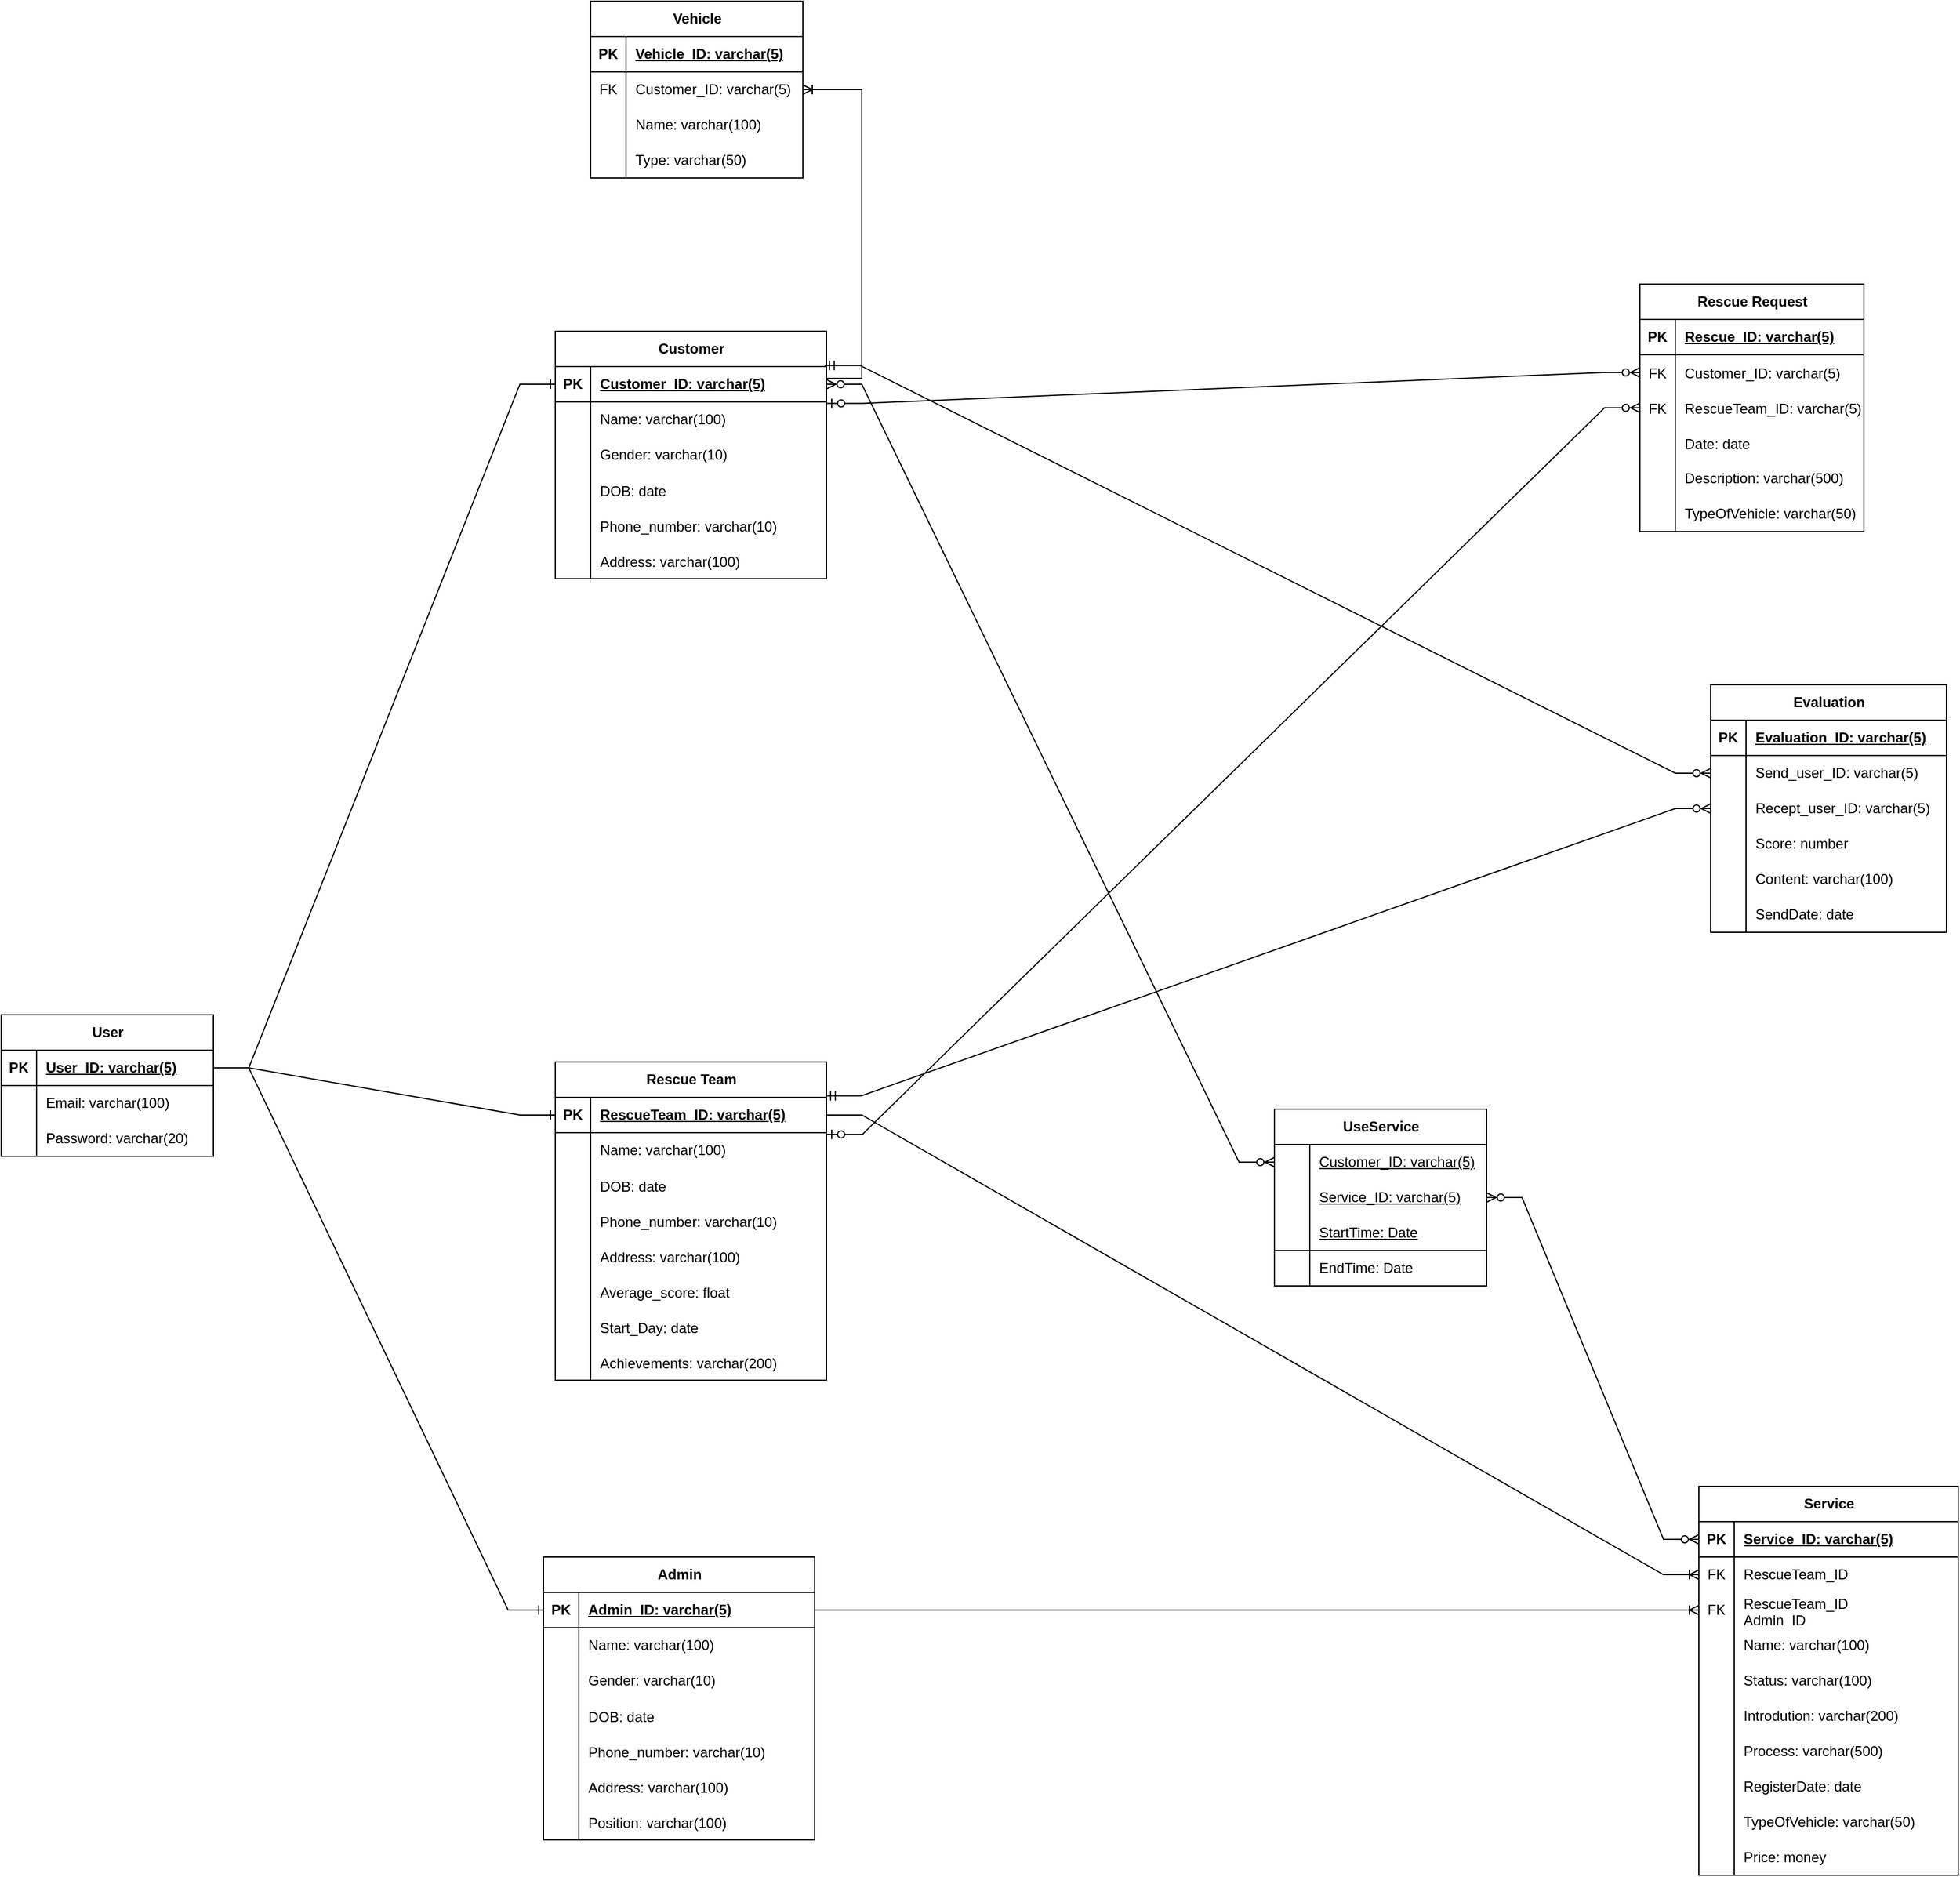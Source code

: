 <mxfile version="24.4.14" type="device">
  <diagram id="R2lEEEUBdFMjLlhIrx00" name="Page-1">
    <mxGraphModel dx="823" dy="379" grid="1" gridSize="10" guides="1" tooltips="1" connect="1" arrows="1" fold="1" page="1" pageScale="1" pageWidth="3000" pageHeight="3000" math="0" shadow="0" extFonts="Permanent Marker^https://fonts.googleapis.com/css?family=Permanent+Marker">
      <root>
        <mxCell id="0" />
        <mxCell id="1" parent="0" />
        <mxCell id="vlbGbY1N6faPSbD51stJ-6" value="Customer" style="shape=table;startSize=30;container=1;collapsible=1;childLayout=tableLayout;fixedRows=1;rowLines=0;fontStyle=1;align=center;resizeLast=1;html=1;" parent="1" vertex="1">
          <mxGeometry x="1080" y="990" width="230" height="210" as="geometry">
            <mxRectangle x="750" y="242" width="70" height="30" as="alternateBounds" />
          </mxGeometry>
        </mxCell>
        <mxCell id="vlbGbY1N6faPSbD51stJ-7" value="" style="shape=tableRow;horizontal=0;startSize=0;swimlaneHead=0;swimlaneBody=0;fillColor=none;collapsible=0;dropTarget=0;points=[[0,0.5],[1,0.5]];portConstraint=eastwest;top=0;left=0;right=0;bottom=1;" parent="vlbGbY1N6faPSbD51stJ-6" vertex="1">
          <mxGeometry y="30" width="230" height="30" as="geometry" />
        </mxCell>
        <mxCell id="vlbGbY1N6faPSbD51stJ-8" value="PK" style="shape=partialRectangle;connectable=0;fillColor=none;top=0;left=0;bottom=0;right=0;fontStyle=1;overflow=hidden;whiteSpace=wrap;html=1;" parent="vlbGbY1N6faPSbD51stJ-7" vertex="1">
          <mxGeometry width="30" height="30" as="geometry">
            <mxRectangle width="30" height="30" as="alternateBounds" />
          </mxGeometry>
        </mxCell>
        <mxCell id="vlbGbY1N6faPSbD51stJ-9" value="Customer_ID: varchar(5)" style="shape=partialRectangle;connectable=0;fillColor=none;top=0;left=0;bottom=0;right=0;align=left;spacingLeft=6;fontStyle=5;overflow=hidden;whiteSpace=wrap;html=1;" parent="vlbGbY1N6faPSbD51stJ-7" vertex="1">
          <mxGeometry x="30" width="200" height="30" as="geometry">
            <mxRectangle width="200" height="30" as="alternateBounds" />
          </mxGeometry>
        </mxCell>
        <mxCell id="vlbGbY1N6faPSbD51stJ-10" value="" style="shape=tableRow;horizontal=0;startSize=0;swimlaneHead=0;swimlaneBody=0;fillColor=none;collapsible=0;dropTarget=0;points=[[0,0.5],[1,0.5]];portConstraint=eastwest;top=0;left=0;right=0;bottom=0;" parent="vlbGbY1N6faPSbD51stJ-6" vertex="1">
          <mxGeometry y="60" width="230" height="30" as="geometry" />
        </mxCell>
        <mxCell id="vlbGbY1N6faPSbD51stJ-11" value="" style="shape=partialRectangle;connectable=0;fillColor=none;top=0;left=0;bottom=0;right=0;editable=1;overflow=hidden;whiteSpace=wrap;html=1;" parent="vlbGbY1N6faPSbD51stJ-10" vertex="1">
          <mxGeometry width="30" height="30" as="geometry">
            <mxRectangle width="30" height="30" as="alternateBounds" />
          </mxGeometry>
        </mxCell>
        <mxCell id="vlbGbY1N6faPSbD51stJ-12" value="Name: varchar(100)" style="shape=partialRectangle;connectable=0;fillColor=none;top=0;left=0;bottom=0;right=0;align=left;spacingLeft=6;overflow=hidden;whiteSpace=wrap;html=1;" parent="vlbGbY1N6faPSbD51stJ-10" vertex="1">
          <mxGeometry x="30" width="200" height="30" as="geometry">
            <mxRectangle width="200" height="30" as="alternateBounds" />
          </mxGeometry>
        </mxCell>
        <mxCell id="vlbGbY1N6faPSbD51stJ-13" value="" style="shape=tableRow;horizontal=0;startSize=0;swimlaneHead=0;swimlaneBody=0;fillColor=none;collapsible=0;dropTarget=0;points=[[0,0.5],[1,0.5]];portConstraint=eastwest;top=0;left=0;right=0;bottom=0;" parent="vlbGbY1N6faPSbD51stJ-6" vertex="1">
          <mxGeometry y="90" width="230" height="30" as="geometry" />
        </mxCell>
        <mxCell id="vlbGbY1N6faPSbD51stJ-14" value="" style="shape=partialRectangle;connectable=0;fillColor=none;top=0;left=0;bottom=0;right=0;editable=1;overflow=hidden;whiteSpace=wrap;html=1;" parent="vlbGbY1N6faPSbD51stJ-13" vertex="1">
          <mxGeometry width="30" height="30" as="geometry">
            <mxRectangle width="30" height="30" as="alternateBounds" />
          </mxGeometry>
        </mxCell>
        <mxCell id="vlbGbY1N6faPSbD51stJ-15" value="Gender: varchar(10)" style="shape=partialRectangle;connectable=0;fillColor=none;top=0;left=0;bottom=0;right=0;align=left;spacingLeft=6;overflow=hidden;whiteSpace=wrap;html=1;" parent="vlbGbY1N6faPSbD51stJ-13" vertex="1">
          <mxGeometry x="30" width="200" height="30" as="geometry">
            <mxRectangle width="200" height="30" as="alternateBounds" />
          </mxGeometry>
        </mxCell>
        <mxCell id="vlbGbY1N6faPSbD51stJ-73" value="" style="shape=tableRow;horizontal=0;startSize=0;swimlaneHead=0;swimlaneBody=0;fillColor=none;collapsible=0;dropTarget=0;points=[[0,0.5],[1,0.5]];portConstraint=eastwest;top=0;left=0;right=0;bottom=0;" parent="vlbGbY1N6faPSbD51stJ-6" vertex="1">
          <mxGeometry y="120" width="230" height="30" as="geometry" />
        </mxCell>
        <mxCell id="vlbGbY1N6faPSbD51stJ-74" value="" style="shape=partialRectangle;connectable=0;fillColor=none;top=0;left=0;bottom=0;right=0;editable=1;overflow=hidden;" parent="vlbGbY1N6faPSbD51stJ-73" vertex="1">
          <mxGeometry width="30" height="30" as="geometry">
            <mxRectangle width="30" height="30" as="alternateBounds" />
          </mxGeometry>
        </mxCell>
        <mxCell id="vlbGbY1N6faPSbD51stJ-75" value="DOB: date" style="shape=partialRectangle;connectable=0;fillColor=none;top=0;left=0;bottom=0;right=0;align=left;spacingLeft=6;overflow=hidden;" parent="vlbGbY1N6faPSbD51stJ-73" vertex="1">
          <mxGeometry x="30" width="200" height="30" as="geometry">
            <mxRectangle width="200" height="30" as="alternateBounds" />
          </mxGeometry>
        </mxCell>
        <mxCell id="vlbGbY1N6faPSbD51stJ-77" value="" style="shape=tableRow;horizontal=0;startSize=0;swimlaneHead=0;swimlaneBody=0;fillColor=none;collapsible=0;dropTarget=0;points=[[0,0.5],[1,0.5]];portConstraint=eastwest;top=0;left=0;right=0;bottom=0;" parent="vlbGbY1N6faPSbD51stJ-6" vertex="1">
          <mxGeometry y="150" width="230" height="30" as="geometry" />
        </mxCell>
        <mxCell id="vlbGbY1N6faPSbD51stJ-78" value="" style="shape=partialRectangle;connectable=0;fillColor=none;top=0;left=0;bottom=0;right=0;editable=1;overflow=hidden;" parent="vlbGbY1N6faPSbD51stJ-77" vertex="1">
          <mxGeometry width="30" height="30" as="geometry">
            <mxRectangle width="30" height="30" as="alternateBounds" />
          </mxGeometry>
        </mxCell>
        <mxCell id="vlbGbY1N6faPSbD51stJ-79" value="Phone_number: varchar(10)" style="shape=partialRectangle;connectable=0;fillColor=none;top=0;left=0;bottom=0;right=0;align=left;spacingLeft=6;overflow=hidden;" parent="vlbGbY1N6faPSbD51stJ-77" vertex="1">
          <mxGeometry x="30" width="200" height="30" as="geometry">
            <mxRectangle width="200" height="30" as="alternateBounds" />
          </mxGeometry>
        </mxCell>
        <mxCell id="vlbGbY1N6faPSbD51stJ-81" value="" style="shape=tableRow;horizontal=0;startSize=0;swimlaneHead=0;swimlaneBody=0;fillColor=none;collapsible=0;dropTarget=0;points=[[0,0.5],[1,0.5]];portConstraint=eastwest;top=0;left=0;right=0;bottom=0;" parent="vlbGbY1N6faPSbD51stJ-6" vertex="1">
          <mxGeometry y="180" width="230" height="30" as="geometry" />
        </mxCell>
        <mxCell id="vlbGbY1N6faPSbD51stJ-82" value="" style="shape=partialRectangle;connectable=0;fillColor=none;top=0;left=0;bottom=0;right=0;editable=1;overflow=hidden;" parent="vlbGbY1N6faPSbD51stJ-81" vertex="1">
          <mxGeometry width="30" height="30" as="geometry">
            <mxRectangle width="30" height="30" as="alternateBounds" />
          </mxGeometry>
        </mxCell>
        <mxCell id="vlbGbY1N6faPSbD51stJ-83" value="Address: varchar(100)" style="shape=partialRectangle;connectable=0;fillColor=none;top=0;left=0;bottom=0;right=0;align=left;spacingLeft=6;overflow=hidden;" parent="vlbGbY1N6faPSbD51stJ-81" vertex="1">
          <mxGeometry x="30" width="200" height="30" as="geometry">
            <mxRectangle width="200" height="30" as="alternateBounds" />
          </mxGeometry>
        </mxCell>
        <mxCell id="vlbGbY1N6faPSbD51stJ-33" value="" style="shape=tableRow;horizontal=0;startSize=0;swimlaneHead=0;swimlaneBody=0;fillColor=none;collapsible=0;dropTarget=0;points=[[0,0.5],[1,0.5]];portConstraint=eastwest;top=0;left=0;right=0;bottom=0;" parent="1" vertex="1">
          <mxGeometry x="1330" y="950" width="180" height="30" as="geometry" />
        </mxCell>
        <mxCell id="vlbGbY1N6faPSbD51stJ-55" value="" style="shape=table;startSize=0;container=1;collapsible=1;childLayout=tableLayout;fixedRows=1;rowLines=0;fontStyle=0;align=center;resizeLast=1;strokeColor=none;fillColor=none;collapsible=0;whiteSpace=wrap;html=1;" parent="1" vertex="1">
          <mxGeometry x="1320" y="950" width="180" height="-20" as="geometry" />
        </mxCell>
        <mxCell id="vlbGbY1N6faPSbD51stJ-56" value="" style="shape=tableRow;horizontal=0;startSize=0;swimlaneHead=0;swimlaneBody=0;fillColor=none;collapsible=0;dropTarget=0;points=[[0,0.5],[1,0.5]];portConstraint=eastwest;top=0;left=0;right=0;bottom=0;" parent="vlbGbY1N6faPSbD51stJ-55" vertex="1" visible="0">
          <mxGeometry width="180" height="30" as="geometry" />
        </mxCell>
        <mxCell id="vlbGbY1N6faPSbD51stJ-57" value="" style="shape=partialRectangle;connectable=0;fillColor=none;top=0;left=0;bottom=0;right=0;editable=1;overflow=hidden;" parent="vlbGbY1N6faPSbD51stJ-56" vertex="1">
          <mxGeometry width="30" height="30" as="geometry">
            <mxRectangle width="30" height="30" as="alternateBounds" />
          </mxGeometry>
        </mxCell>
        <mxCell id="vlbGbY1N6faPSbD51stJ-58" value="Row" style="shape=partialRectangle;connectable=0;fillColor=none;top=0;left=0;bottom=0;right=0;align=left;spacingLeft=6;overflow=hidden;" parent="vlbGbY1N6faPSbD51stJ-56" vertex="1">
          <mxGeometry x="30" width="150" height="30" as="geometry">
            <mxRectangle width="150" height="30" as="alternateBounds" />
          </mxGeometry>
        </mxCell>
        <mxCell id="vlbGbY1N6faPSbD51stJ-84" value="User" style="shape=table;startSize=30;container=1;collapsible=1;childLayout=tableLayout;fixedRows=1;rowLines=0;fontStyle=1;align=center;resizeLast=1;html=1;" parent="1" vertex="1">
          <mxGeometry x="610" y="1570" width="180" height="120" as="geometry" />
        </mxCell>
        <mxCell id="vlbGbY1N6faPSbD51stJ-85" value="" style="shape=tableRow;horizontal=0;startSize=0;swimlaneHead=0;swimlaneBody=0;fillColor=none;collapsible=0;dropTarget=0;points=[[0,0.5],[1,0.5]];portConstraint=eastwest;top=0;left=0;right=0;bottom=1;" parent="vlbGbY1N6faPSbD51stJ-84" vertex="1">
          <mxGeometry y="30" width="180" height="30" as="geometry" />
        </mxCell>
        <mxCell id="vlbGbY1N6faPSbD51stJ-86" value="PK" style="shape=partialRectangle;connectable=0;fillColor=none;top=0;left=0;bottom=0;right=0;fontStyle=1;overflow=hidden;whiteSpace=wrap;html=1;" parent="vlbGbY1N6faPSbD51stJ-85" vertex="1">
          <mxGeometry width="30" height="30" as="geometry">
            <mxRectangle width="30" height="30" as="alternateBounds" />
          </mxGeometry>
        </mxCell>
        <mxCell id="vlbGbY1N6faPSbD51stJ-87" value="User_ID: varchar(5)" style="shape=partialRectangle;connectable=0;fillColor=none;top=0;left=0;bottom=0;right=0;align=left;spacingLeft=6;fontStyle=5;overflow=hidden;whiteSpace=wrap;html=1;" parent="vlbGbY1N6faPSbD51stJ-85" vertex="1">
          <mxGeometry x="30" width="150" height="30" as="geometry">
            <mxRectangle width="150" height="30" as="alternateBounds" />
          </mxGeometry>
        </mxCell>
        <mxCell id="vlbGbY1N6faPSbD51stJ-88" value="" style="shape=tableRow;horizontal=0;startSize=0;swimlaneHead=0;swimlaneBody=0;fillColor=none;collapsible=0;dropTarget=0;points=[[0,0.5],[1,0.5]];portConstraint=eastwest;top=0;left=0;right=0;bottom=0;" parent="vlbGbY1N6faPSbD51stJ-84" vertex="1">
          <mxGeometry y="60" width="180" height="30" as="geometry" />
        </mxCell>
        <mxCell id="vlbGbY1N6faPSbD51stJ-89" value="" style="shape=partialRectangle;connectable=0;fillColor=none;top=0;left=0;bottom=0;right=0;editable=1;overflow=hidden;whiteSpace=wrap;html=1;" parent="vlbGbY1N6faPSbD51stJ-88" vertex="1">
          <mxGeometry width="30" height="30" as="geometry">
            <mxRectangle width="30" height="30" as="alternateBounds" />
          </mxGeometry>
        </mxCell>
        <mxCell id="vlbGbY1N6faPSbD51stJ-90" value="Email: varchar(100)" style="shape=partialRectangle;connectable=0;fillColor=none;top=0;left=0;bottom=0;right=0;align=left;spacingLeft=6;overflow=hidden;whiteSpace=wrap;html=1;" parent="vlbGbY1N6faPSbD51stJ-88" vertex="1">
          <mxGeometry x="30" width="150" height="30" as="geometry">
            <mxRectangle width="150" height="30" as="alternateBounds" />
          </mxGeometry>
        </mxCell>
        <mxCell id="vlbGbY1N6faPSbD51stJ-91" value="" style="shape=tableRow;horizontal=0;startSize=0;swimlaneHead=0;swimlaneBody=0;fillColor=none;collapsible=0;dropTarget=0;points=[[0,0.5],[1,0.5]];portConstraint=eastwest;top=0;left=0;right=0;bottom=0;" parent="vlbGbY1N6faPSbD51stJ-84" vertex="1">
          <mxGeometry y="90" width="180" height="30" as="geometry" />
        </mxCell>
        <mxCell id="vlbGbY1N6faPSbD51stJ-92" value="" style="shape=partialRectangle;connectable=0;fillColor=none;top=0;left=0;bottom=0;right=0;editable=1;overflow=hidden;whiteSpace=wrap;html=1;" parent="vlbGbY1N6faPSbD51stJ-91" vertex="1">
          <mxGeometry width="30" height="30" as="geometry">
            <mxRectangle width="30" height="30" as="alternateBounds" />
          </mxGeometry>
        </mxCell>
        <mxCell id="vlbGbY1N6faPSbD51stJ-93" value="Password: varchar(20)" style="shape=partialRectangle;connectable=0;fillColor=none;top=0;left=0;bottom=0;right=0;align=left;spacingLeft=6;overflow=hidden;whiteSpace=wrap;html=1;" parent="vlbGbY1N6faPSbD51stJ-91" vertex="1">
          <mxGeometry x="30" width="150" height="30" as="geometry">
            <mxRectangle width="150" height="30" as="alternateBounds" />
          </mxGeometry>
        </mxCell>
        <mxCell id="vlbGbY1N6faPSbD51stJ-125" value="Admin" style="shape=table;startSize=30;container=1;collapsible=1;childLayout=tableLayout;fixedRows=1;rowLines=0;fontStyle=1;align=center;resizeLast=1;html=1;" parent="1" vertex="1">
          <mxGeometry x="1070" y="2030" width="230" height="240" as="geometry">
            <mxRectangle x="750" y="242" width="70" height="30" as="alternateBounds" />
          </mxGeometry>
        </mxCell>
        <mxCell id="vlbGbY1N6faPSbD51stJ-126" value="" style="shape=tableRow;horizontal=0;startSize=0;swimlaneHead=0;swimlaneBody=0;fillColor=none;collapsible=0;dropTarget=0;points=[[0,0.5],[1,0.5]];portConstraint=eastwest;top=0;left=0;right=0;bottom=1;" parent="vlbGbY1N6faPSbD51stJ-125" vertex="1">
          <mxGeometry y="30" width="230" height="30" as="geometry" />
        </mxCell>
        <mxCell id="vlbGbY1N6faPSbD51stJ-127" value="PK" style="shape=partialRectangle;connectable=0;fillColor=none;top=0;left=0;bottom=0;right=0;fontStyle=1;overflow=hidden;whiteSpace=wrap;html=1;" parent="vlbGbY1N6faPSbD51stJ-126" vertex="1">
          <mxGeometry width="30" height="30" as="geometry">
            <mxRectangle width="30" height="30" as="alternateBounds" />
          </mxGeometry>
        </mxCell>
        <mxCell id="vlbGbY1N6faPSbD51stJ-128" value="Admin_ID: varchar(5)" style="shape=partialRectangle;connectable=0;fillColor=none;top=0;left=0;bottom=0;right=0;align=left;spacingLeft=6;fontStyle=5;overflow=hidden;whiteSpace=wrap;html=1;" parent="vlbGbY1N6faPSbD51stJ-126" vertex="1">
          <mxGeometry x="30" width="200" height="30" as="geometry">
            <mxRectangle width="200" height="30" as="alternateBounds" />
          </mxGeometry>
        </mxCell>
        <mxCell id="vlbGbY1N6faPSbD51stJ-129" value="" style="shape=tableRow;horizontal=0;startSize=0;swimlaneHead=0;swimlaneBody=0;fillColor=none;collapsible=0;dropTarget=0;points=[[0,0.5],[1,0.5]];portConstraint=eastwest;top=0;left=0;right=0;bottom=0;" parent="vlbGbY1N6faPSbD51stJ-125" vertex="1">
          <mxGeometry y="60" width="230" height="30" as="geometry" />
        </mxCell>
        <mxCell id="vlbGbY1N6faPSbD51stJ-130" value="" style="shape=partialRectangle;connectable=0;fillColor=none;top=0;left=0;bottom=0;right=0;editable=1;overflow=hidden;whiteSpace=wrap;html=1;" parent="vlbGbY1N6faPSbD51stJ-129" vertex="1">
          <mxGeometry width="30" height="30" as="geometry">
            <mxRectangle width="30" height="30" as="alternateBounds" />
          </mxGeometry>
        </mxCell>
        <mxCell id="vlbGbY1N6faPSbD51stJ-131" value="Name: varchar(100)" style="shape=partialRectangle;connectable=0;fillColor=none;top=0;left=0;bottom=0;right=0;align=left;spacingLeft=6;overflow=hidden;whiteSpace=wrap;html=1;" parent="vlbGbY1N6faPSbD51stJ-129" vertex="1">
          <mxGeometry x="30" width="200" height="30" as="geometry">
            <mxRectangle width="200" height="30" as="alternateBounds" />
          </mxGeometry>
        </mxCell>
        <mxCell id="vlbGbY1N6faPSbD51stJ-132" value="" style="shape=tableRow;horizontal=0;startSize=0;swimlaneHead=0;swimlaneBody=0;fillColor=none;collapsible=0;dropTarget=0;points=[[0,0.5],[1,0.5]];portConstraint=eastwest;top=0;left=0;right=0;bottom=0;" parent="vlbGbY1N6faPSbD51stJ-125" vertex="1">
          <mxGeometry y="90" width="230" height="30" as="geometry" />
        </mxCell>
        <mxCell id="vlbGbY1N6faPSbD51stJ-133" value="" style="shape=partialRectangle;connectable=0;fillColor=none;top=0;left=0;bottom=0;right=0;editable=1;overflow=hidden;whiteSpace=wrap;html=1;" parent="vlbGbY1N6faPSbD51stJ-132" vertex="1">
          <mxGeometry width="30" height="30" as="geometry">
            <mxRectangle width="30" height="30" as="alternateBounds" />
          </mxGeometry>
        </mxCell>
        <mxCell id="vlbGbY1N6faPSbD51stJ-134" value="Gender: varchar(10)" style="shape=partialRectangle;connectable=0;fillColor=none;top=0;left=0;bottom=0;right=0;align=left;spacingLeft=6;overflow=hidden;whiteSpace=wrap;html=1;" parent="vlbGbY1N6faPSbD51stJ-132" vertex="1">
          <mxGeometry x="30" width="200" height="30" as="geometry">
            <mxRectangle width="200" height="30" as="alternateBounds" />
          </mxGeometry>
        </mxCell>
        <mxCell id="vlbGbY1N6faPSbD51stJ-135" value="" style="shape=tableRow;horizontal=0;startSize=0;swimlaneHead=0;swimlaneBody=0;fillColor=none;collapsible=0;dropTarget=0;points=[[0,0.5],[1,0.5]];portConstraint=eastwest;top=0;left=0;right=0;bottom=0;" parent="vlbGbY1N6faPSbD51stJ-125" vertex="1">
          <mxGeometry y="120" width="230" height="30" as="geometry" />
        </mxCell>
        <mxCell id="vlbGbY1N6faPSbD51stJ-136" value="" style="shape=partialRectangle;connectable=0;fillColor=none;top=0;left=0;bottom=0;right=0;editable=1;overflow=hidden;" parent="vlbGbY1N6faPSbD51stJ-135" vertex="1">
          <mxGeometry width="30" height="30" as="geometry">
            <mxRectangle width="30" height="30" as="alternateBounds" />
          </mxGeometry>
        </mxCell>
        <mxCell id="vlbGbY1N6faPSbD51stJ-137" value="DOB: date" style="shape=partialRectangle;connectable=0;fillColor=none;top=0;left=0;bottom=0;right=0;align=left;spacingLeft=6;overflow=hidden;" parent="vlbGbY1N6faPSbD51stJ-135" vertex="1">
          <mxGeometry x="30" width="200" height="30" as="geometry">
            <mxRectangle width="200" height="30" as="alternateBounds" />
          </mxGeometry>
        </mxCell>
        <mxCell id="vlbGbY1N6faPSbD51stJ-138" value="" style="shape=tableRow;horizontal=0;startSize=0;swimlaneHead=0;swimlaneBody=0;fillColor=none;collapsible=0;dropTarget=0;points=[[0,0.5],[1,0.5]];portConstraint=eastwest;top=0;left=0;right=0;bottom=0;" parent="vlbGbY1N6faPSbD51stJ-125" vertex="1">
          <mxGeometry y="150" width="230" height="30" as="geometry" />
        </mxCell>
        <mxCell id="vlbGbY1N6faPSbD51stJ-139" value="" style="shape=partialRectangle;connectable=0;fillColor=none;top=0;left=0;bottom=0;right=0;editable=1;overflow=hidden;" parent="vlbGbY1N6faPSbD51stJ-138" vertex="1">
          <mxGeometry width="30" height="30" as="geometry">
            <mxRectangle width="30" height="30" as="alternateBounds" />
          </mxGeometry>
        </mxCell>
        <mxCell id="vlbGbY1N6faPSbD51stJ-140" value="Phone_number: varchar(10)" style="shape=partialRectangle;connectable=0;fillColor=none;top=0;left=0;bottom=0;right=0;align=left;spacingLeft=6;overflow=hidden;" parent="vlbGbY1N6faPSbD51stJ-138" vertex="1">
          <mxGeometry x="30" width="200" height="30" as="geometry">
            <mxRectangle width="200" height="30" as="alternateBounds" />
          </mxGeometry>
        </mxCell>
        <mxCell id="vlbGbY1N6faPSbD51stJ-144" value="" style="shape=tableRow;horizontal=0;startSize=0;swimlaneHead=0;swimlaneBody=0;fillColor=none;collapsible=0;dropTarget=0;points=[[0,0.5],[1,0.5]];portConstraint=eastwest;top=0;left=0;right=0;bottom=0;" parent="vlbGbY1N6faPSbD51stJ-125" vertex="1">
          <mxGeometry y="180" width="230" height="30" as="geometry" />
        </mxCell>
        <mxCell id="vlbGbY1N6faPSbD51stJ-145" value="" style="shape=partialRectangle;connectable=0;fillColor=none;top=0;left=0;bottom=0;right=0;editable=1;overflow=hidden;" parent="vlbGbY1N6faPSbD51stJ-144" vertex="1">
          <mxGeometry width="30" height="30" as="geometry">
            <mxRectangle width="30" height="30" as="alternateBounds" />
          </mxGeometry>
        </mxCell>
        <mxCell id="vlbGbY1N6faPSbD51stJ-146" value="Address: varchar(100)" style="shape=partialRectangle;connectable=0;fillColor=none;top=0;left=0;bottom=0;right=0;align=left;spacingLeft=6;overflow=hidden;" parent="vlbGbY1N6faPSbD51stJ-144" vertex="1">
          <mxGeometry x="30" width="200" height="30" as="geometry">
            <mxRectangle width="200" height="30" as="alternateBounds" />
          </mxGeometry>
        </mxCell>
        <mxCell id="vlbGbY1N6faPSbD51stJ-141" value="" style="shape=tableRow;horizontal=0;startSize=0;swimlaneHead=0;swimlaneBody=0;fillColor=none;collapsible=0;dropTarget=0;points=[[0,0.5],[1,0.5]];portConstraint=eastwest;top=0;left=0;right=0;bottom=0;" parent="vlbGbY1N6faPSbD51stJ-125" vertex="1">
          <mxGeometry y="210" width="230" height="30" as="geometry" />
        </mxCell>
        <mxCell id="vlbGbY1N6faPSbD51stJ-142" value="" style="shape=partialRectangle;connectable=0;fillColor=none;top=0;left=0;bottom=0;right=0;editable=1;overflow=hidden;" parent="vlbGbY1N6faPSbD51stJ-141" vertex="1">
          <mxGeometry width="30" height="30" as="geometry">
            <mxRectangle width="30" height="30" as="alternateBounds" />
          </mxGeometry>
        </mxCell>
        <mxCell id="vlbGbY1N6faPSbD51stJ-143" value="Position: varchar(100)" style="shape=partialRectangle;connectable=0;fillColor=none;top=0;left=0;bottom=0;right=0;align=left;spacingLeft=6;overflow=hidden;" parent="vlbGbY1N6faPSbD51stJ-141" vertex="1">
          <mxGeometry x="30" width="200" height="30" as="geometry">
            <mxRectangle width="200" height="30" as="alternateBounds" />
          </mxGeometry>
        </mxCell>
        <mxCell id="vlbGbY1N6faPSbD51stJ-147" value="Rescue Team" style="shape=table;startSize=30;container=1;collapsible=1;childLayout=tableLayout;fixedRows=1;rowLines=0;fontStyle=1;align=center;resizeLast=1;html=1;" parent="1" vertex="1">
          <mxGeometry x="1080" y="1610" width="230" height="270" as="geometry">
            <mxRectangle x="750" y="242" width="70" height="30" as="alternateBounds" />
          </mxGeometry>
        </mxCell>
        <mxCell id="vlbGbY1N6faPSbD51stJ-148" value="" style="shape=tableRow;horizontal=0;startSize=0;swimlaneHead=0;swimlaneBody=0;fillColor=none;collapsible=0;dropTarget=0;points=[[0,0.5],[1,0.5]];portConstraint=eastwest;top=0;left=0;right=0;bottom=1;" parent="vlbGbY1N6faPSbD51stJ-147" vertex="1">
          <mxGeometry y="30" width="230" height="30" as="geometry" />
        </mxCell>
        <mxCell id="vlbGbY1N6faPSbD51stJ-149" value="PK" style="shape=partialRectangle;connectable=0;fillColor=none;top=0;left=0;bottom=0;right=0;fontStyle=1;overflow=hidden;whiteSpace=wrap;html=1;" parent="vlbGbY1N6faPSbD51stJ-148" vertex="1">
          <mxGeometry width="30" height="30" as="geometry">
            <mxRectangle width="30" height="30" as="alternateBounds" />
          </mxGeometry>
        </mxCell>
        <mxCell id="vlbGbY1N6faPSbD51stJ-150" value="RescueTeam_ID: varchar(5)" style="shape=partialRectangle;connectable=0;fillColor=none;top=0;left=0;bottom=0;right=0;align=left;spacingLeft=6;fontStyle=5;overflow=hidden;whiteSpace=wrap;html=1;" parent="vlbGbY1N6faPSbD51stJ-148" vertex="1">
          <mxGeometry x="30" width="200" height="30" as="geometry">
            <mxRectangle width="200" height="30" as="alternateBounds" />
          </mxGeometry>
        </mxCell>
        <mxCell id="vlbGbY1N6faPSbD51stJ-151" value="" style="shape=tableRow;horizontal=0;startSize=0;swimlaneHead=0;swimlaneBody=0;fillColor=none;collapsible=0;dropTarget=0;points=[[0,0.5],[1,0.5]];portConstraint=eastwest;top=0;left=0;right=0;bottom=0;" parent="vlbGbY1N6faPSbD51stJ-147" vertex="1">
          <mxGeometry y="60" width="230" height="30" as="geometry" />
        </mxCell>
        <mxCell id="vlbGbY1N6faPSbD51stJ-152" value="" style="shape=partialRectangle;connectable=0;fillColor=none;top=0;left=0;bottom=0;right=0;editable=1;overflow=hidden;whiteSpace=wrap;html=1;" parent="vlbGbY1N6faPSbD51stJ-151" vertex="1">
          <mxGeometry width="30" height="30" as="geometry">
            <mxRectangle width="30" height="30" as="alternateBounds" />
          </mxGeometry>
        </mxCell>
        <mxCell id="vlbGbY1N6faPSbD51stJ-153" value="Name: varchar(100)" style="shape=partialRectangle;connectable=0;fillColor=none;top=0;left=0;bottom=0;right=0;align=left;spacingLeft=6;overflow=hidden;whiteSpace=wrap;html=1;" parent="vlbGbY1N6faPSbD51stJ-151" vertex="1">
          <mxGeometry x="30" width="200" height="30" as="geometry">
            <mxRectangle width="200" height="30" as="alternateBounds" />
          </mxGeometry>
        </mxCell>
        <mxCell id="vlbGbY1N6faPSbD51stJ-157" value="" style="shape=tableRow;horizontal=0;startSize=0;swimlaneHead=0;swimlaneBody=0;fillColor=none;collapsible=0;dropTarget=0;points=[[0,0.5],[1,0.5]];portConstraint=eastwest;top=0;left=0;right=0;bottom=0;" parent="vlbGbY1N6faPSbD51stJ-147" vertex="1">
          <mxGeometry y="90" width="230" height="30" as="geometry" />
        </mxCell>
        <mxCell id="vlbGbY1N6faPSbD51stJ-158" value="" style="shape=partialRectangle;connectable=0;fillColor=none;top=0;left=0;bottom=0;right=0;editable=1;overflow=hidden;" parent="vlbGbY1N6faPSbD51stJ-157" vertex="1">
          <mxGeometry width="30" height="30" as="geometry">
            <mxRectangle width="30" height="30" as="alternateBounds" />
          </mxGeometry>
        </mxCell>
        <mxCell id="vlbGbY1N6faPSbD51stJ-159" value="DOB: date" style="shape=partialRectangle;connectable=0;fillColor=none;top=0;left=0;bottom=0;right=0;align=left;spacingLeft=6;overflow=hidden;" parent="vlbGbY1N6faPSbD51stJ-157" vertex="1">
          <mxGeometry x="30" width="200" height="30" as="geometry">
            <mxRectangle width="200" height="30" as="alternateBounds" />
          </mxGeometry>
        </mxCell>
        <mxCell id="vlbGbY1N6faPSbD51stJ-160" value="" style="shape=tableRow;horizontal=0;startSize=0;swimlaneHead=0;swimlaneBody=0;fillColor=none;collapsible=0;dropTarget=0;points=[[0,0.5],[1,0.5]];portConstraint=eastwest;top=0;left=0;right=0;bottom=0;" parent="vlbGbY1N6faPSbD51stJ-147" vertex="1">
          <mxGeometry y="120" width="230" height="30" as="geometry" />
        </mxCell>
        <mxCell id="vlbGbY1N6faPSbD51stJ-161" value="" style="shape=partialRectangle;connectable=0;fillColor=none;top=0;left=0;bottom=0;right=0;editable=1;overflow=hidden;" parent="vlbGbY1N6faPSbD51stJ-160" vertex="1">
          <mxGeometry width="30" height="30" as="geometry">
            <mxRectangle width="30" height="30" as="alternateBounds" />
          </mxGeometry>
        </mxCell>
        <mxCell id="vlbGbY1N6faPSbD51stJ-162" value="Phone_number: varchar(10)" style="shape=partialRectangle;connectable=0;fillColor=none;top=0;left=0;bottom=0;right=0;align=left;spacingLeft=6;overflow=hidden;" parent="vlbGbY1N6faPSbD51stJ-160" vertex="1">
          <mxGeometry x="30" width="200" height="30" as="geometry">
            <mxRectangle width="200" height="30" as="alternateBounds" />
          </mxGeometry>
        </mxCell>
        <mxCell id="vlbGbY1N6faPSbD51stJ-163" value="" style="shape=tableRow;horizontal=0;startSize=0;swimlaneHead=0;swimlaneBody=0;fillColor=none;collapsible=0;dropTarget=0;points=[[0,0.5],[1,0.5]];portConstraint=eastwest;top=0;left=0;right=0;bottom=0;" parent="vlbGbY1N6faPSbD51stJ-147" vertex="1">
          <mxGeometry y="150" width="230" height="30" as="geometry" />
        </mxCell>
        <mxCell id="vlbGbY1N6faPSbD51stJ-164" value="" style="shape=partialRectangle;connectable=0;fillColor=none;top=0;left=0;bottom=0;right=0;editable=1;overflow=hidden;" parent="vlbGbY1N6faPSbD51stJ-163" vertex="1">
          <mxGeometry width="30" height="30" as="geometry">
            <mxRectangle width="30" height="30" as="alternateBounds" />
          </mxGeometry>
        </mxCell>
        <mxCell id="vlbGbY1N6faPSbD51stJ-165" value="Address: varchar(100)" style="shape=partialRectangle;connectable=0;fillColor=none;top=0;left=0;bottom=0;right=0;align=left;spacingLeft=6;overflow=hidden;" parent="vlbGbY1N6faPSbD51stJ-163" vertex="1">
          <mxGeometry x="30" width="200" height="30" as="geometry">
            <mxRectangle width="200" height="30" as="alternateBounds" />
          </mxGeometry>
        </mxCell>
        <mxCell id="vlbGbY1N6faPSbD51stJ-169" value="" style="shape=tableRow;horizontal=0;startSize=0;swimlaneHead=0;swimlaneBody=0;fillColor=none;collapsible=0;dropTarget=0;points=[[0,0.5],[1,0.5]];portConstraint=eastwest;top=0;left=0;right=0;bottom=0;" parent="vlbGbY1N6faPSbD51stJ-147" vertex="1">
          <mxGeometry y="180" width="230" height="30" as="geometry" />
        </mxCell>
        <mxCell id="vlbGbY1N6faPSbD51stJ-170" value="" style="shape=partialRectangle;connectable=0;fillColor=none;top=0;left=0;bottom=0;right=0;editable=1;overflow=hidden;" parent="vlbGbY1N6faPSbD51stJ-169" vertex="1">
          <mxGeometry width="30" height="30" as="geometry">
            <mxRectangle width="30" height="30" as="alternateBounds" />
          </mxGeometry>
        </mxCell>
        <mxCell id="vlbGbY1N6faPSbD51stJ-171" value="Average_score: float" style="shape=partialRectangle;connectable=0;fillColor=none;top=0;left=0;bottom=0;right=0;align=left;spacingLeft=6;overflow=hidden;" parent="vlbGbY1N6faPSbD51stJ-169" vertex="1">
          <mxGeometry x="30" width="200" height="30" as="geometry">
            <mxRectangle width="200" height="30" as="alternateBounds" />
          </mxGeometry>
        </mxCell>
        <mxCell id="vlbGbY1N6faPSbD51stJ-172" value="" style="shape=tableRow;horizontal=0;startSize=0;swimlaneHead=0;swimlaneBody=0;fillColor=none;collapsible=0;dropTarget=0;points=[[0,0.5],[1,0.5]];portConstraint=eastwest;top=0;left=0;right=0;bottom=0;" parent="vlbGbY1N6faPSbD51stJ-147" vertex="1">
          <mxGeometry y="210" width="230" height="30" as="geometry" />
        </mxCell>
        <mxCell id="vlbGbY1N6faPSbD51stJ-173" value="" style="shape=partialRectangle;connectable=0;fillColor=none;top=0;left=0;bottom=0;right=0;editable=1;overflow=hidden;" parent="vlbGbY1N6faPSbD51stJ-172" vertex="1">
          <mxGeometry width="30" height="30" as="geometry">
            <mxRectangle width="30" height="30" as="alternateBounds" />
          </mxGeometry>
        </mxCell>
        <mxCell id="vlbGbY1N6faPSbD51stJ-174" value="Start_Day: date" style="shape=partialRectangle;connectable=0;fillColor=none;top=0;left=0;bottom=0;right=0;align=left;spacingLeft=6;overflow=hidden;" parent="vlbGbY1N6faPSbD51stJ-172" vertex="1">
          <mxGeometry x="30" width="200" height="30" as="geometry">
            <mxRectangle width="200" height="30" as="alternateBounds" />
          </mxGeometry>
        </mxCell>
        <mxCell id="vlbGbY1N6faPSbD51stJ-175" value="" style="shape=tableRow;horizontal=0;startSize=0;swimlaneHead=0;swimlaneBody=0;fillColor=none;collapsible=0;dropTarget=0;points=[[0,0.5],[1,0.5]];portConstraint=eastwest;top=0;left=0;right=0;bottom=0;" parent="vlbGbY1N6faPSbD51stJ-147" vertex="1">
          <mxGeometry y="240" width="230" height="30" as="geometry" />
        </mxCell>
        <mxCell id="vlbGbY1N6faPSbD51stJ-176" value="" style="shape=partialRectangle;connectable=0;fillColor=none;top=0;left=0;bottom=0;right=0;editable=1;overflow=hidden;" parent="vlbGbY1N6faPSbD51stJ-175" vertex="1">
          <mxGeometry width="30" height="30" as="geometry">
            <mxRectangle width="30" height="30" as="alternateBounds" />
          </mxGeometry>
        </mxCell>
        <mxCell id="vlbGbY1N6faPSbD51stJ-177" value="Achievements: varchar(200)" style="shape=partialRectangle;connectable=0;fillColor=none;top=0;left=0;bottom=0;right=0;align=left;spacingLeft=6;overflow=hidden;" parent="vlbGbY1N6faPSbD51stJ-175" vertex="1">
          <mxGeometry x="30" width="200" height="30" as="geometry">
            <mxRectangle width="200" height="30" as="alternateBounds" />
          </mxGeometry>
        </mxCell>
        <mxCell id="vlbGbY1N6faPSbD51stJ-178" value="" style="edgeStyle=entityRelationEdgeStyle;fontSize=12;html=1;endArrow=ERone;endFill=1;rounded=0;exitX=1;exitY=0.5;exitDx=0;exitDy=0;entryX=0;entryY=0.5;entryDx=0;entryDy=0;" parent="1" source="vlbGbY1N6faPSbD51stJ-85" target="vlbGbY1N6faPSbD51stJ-126" edge="1">
          <mxGeometry width="100" height="100" relative="1" as="geometry">
            <mxPoint x="1090" y="1730" as="sourcePoint" />
            <mxPoint x="1190" y="1630" as="targetPoint" />
            <Array as="points">
              <mxPoint x="810" y="2075" />
              <mxPoint x="910" y="1850" />
              <mxPoint x="800" y="1990" />
            </Array>
          </mxGeometry>
        </mxCell>
        <mxCell id="vlbGbY1N6faPSbD51stJ-179" value="" style="edgeStyle=entityRelationEdgeStyle;fontSize=12;html=1;endArrow=ERone;endFill=1;rounded=0;exitX=1;exitY=0.5;exitDx=0;exitDy=0;entryX=0;entryY=0.5;entryDx=0;entryDy=0;" parent="1" source="vlbGbY1N6faPSbD51stJ-85" target="vlbGbY1N6faPSbD51stJ-7" edge="1">
          <mxGeometry width="100" height="100" relative="1" as="geometry">
            <mxPoint x="1070" y="1620" as="sourcePoint" />
            <mxPoint x="1170" y="1520" as="targetPoint" />
            <Array as="points">
              <mxPoint x="920" y="1610" />
              <mxPoint x="810" y="1620" />
            </Array>
          </mxGeometry>
        </mxCell>
        <mxCell id="vlbGbY1N6faPSbD51stJ-180" value="" style="edgeStyle=entityRelationEdgeStyle;fontSize=12;html=1;endArrow=ERone;endFill=1;rounded=0;exitX=1;exitY=0.5;exitDx=0;exitDy=0;entryX=0;entryY=0.5;entryDx=0;entryDy=0;" parent="1" source="vlbGbY1N6faPSbD51stJ-85" target="vlbGbY1N6faPSbD51stJ-148" edge="1">
          <mxGeometry width="100" height="100" relative="1" as="geometry">
            <mxPoint x="1120" y="1700" as="sourcePoint" />
            <mxPoint x="1220" y="1600" as="targetPoint" />
          </mxGeometry>
        </mxCell>
        <mxCell id="vlbGbY1N6faPSbD51stJ-181" value="Service" style="shape=table;startSize=30;container=1;collapsible=1;childLayout=tableLayout;fixedRows=1;rowLines=0;fontStyle=1;align=center;resizeLast=1;html=1;" parent="1" vertex="1">
          <mxGeometry x="2050" y="1970" width="220" height="330" as="geometry" />
        </mxCell>
        <mxCell id="vlbGbY1N6faPSbD51stJ-182" value="" style="shape=tableRow;horizontal=0;startSize=0;swimlaneHead=0;swimlaneBody=0;fillColor=none;collapsible=0;dropTarget=0;points=[[0,0.5],[1,0.5]];portConstraint=eastwest;top=0;left=0;right=0;bottom=1;" parent="vlbGbY1N6faPSbD51stJ-181" vertex="1">
          <mxGeometry y="30" width="220" height="30" as="geometry" />
        </mxCell>
        <mxCell id="vlbGbY1N6faPSbD51stJ-183" value="PK" style="shape=partialRectangle;connectable=0;fillColor=none;top=0;left=0;bottom=0;right=0;fontStyle=1;overflow=hidden;whiteSpace=wrap;html=1;" parent="vlbGbY1N6faPSbD51stJ-182" vertex="1">
          <mxGeometry width="30" height="30" as="geometry">
            <mxRectangle width="30" height="30" as="alternateBounds" />
          </mxGeometry>
        </mxCell>
        <mxCell id="vlbGbY1N6faPSbD51stJ-184" value="Service_ID: varchar(5)" style="shape=partialRectangle;connectable=0;fillColor=none;top=0;left=0;bottom=0;right=0;align=left;spacingLeft=6;fontStyle=5;overflow=hidden;whiteSpace=wrap;html=1;" parent="vlbGbY1N6faPSbD51stJ-182" vertex="1">
          <mxGeometry x="30" width="190" height="30" as="geometry">
            <mxRectangle width="190" height="30" as="alternateBounds" />
          </mxGeometry>
        </mxCell>
        <mxCell id="vlbGbY1N6faPSbD51stJ-204" value="" style="shape=tableRow;horizontal=0;startSize=0;swimlaneHead=0;swimlaneBody=0;fillColor=none;collapsible=0;dropTarget=0;points=[[0,0.5],[1,0.5]];portConstraint=eastwest;top=0;left=0;right=0;bottom=0;" parent="vlbGbY1N6faPSbD51stJ-181" vertex="1">
          <mxGeometry y="60" width="220" height="30" as="geometry" />
        </mxCell>
        <mxCell id="vlbGbY1N6faPSbD51stJ-205" value="FK" style="shape=partialRectangle;connectable=0;fillColor=none;top=0;left=0;bottom=0;right=0;fontStyle=0;overflow=hidden;whiteSpace=wrap;html=1;" parent="vlbGbY1N6faPSbD51stJ-204" vertex="1">
          <mxGeometry width="30" height="30" as="geometry">
            <mxRectangle width="30" height="30" as="alternateBounds" />
          </mxGeometry>
        </mxCell>
        <mxCell id="vlbGbY1N6faPSbD51stJ-206" value="RescueTeam_ID" style="shape=partialRectangle;connectable=0;fillColor=none;top=0;left=0;bottom=0;right=0;align=left;spacingLeft=6;fontStyle=0;overflow=hidden;whiteSpace=wrap;html=1;" parent="vlbGbY1N6faPSbD51stJ-204" vertex="1">
          <mxGeometry x="30" width="190" height="30" as="geometry">
            <mxRectangle width="190" height="30" as="alternateBounds" />
          </mxGeometry>
        </mxCell>
        <mxCell id="vlbGbY1N6faPSbD51stJ-208" value="" style="shape=tableRow;horizontal=0;startSize=0;swimlaneHead=0;swimlaneBody=0;fillColor=none;collapsible=0;dropTarget=0;points=[[0,0.5],[1,0.5]];portConstraint=eastwest;top=0;left=0;right=0;bottom=0;" parent="vlbGbY1N6faPSbD51stJ-181" vertex="1">
          <mxGeometry y="90" width="220" height="30" as="geometry" />
        </mxCell>
        <mxCell id="vlbGbY1N6faPSbD51stJ-209" value="FK" style="shape=partialRectangle;connectable=0;fillColor=none;top=0;left=0;bottom=0;right=0;fontStyle=0;overflow=hidden;whiteSpace=wrap;html=1;" parent="vlbGbY1N6faPSbD51stJ-208" vertex="1">
          <mxGeometry width="30" height="30" as="geometry">
            <mxRectangle width="30" height="30" as="alternateBounds" />
          </mxGeometry>
        </mxCell>
        <mxCell id="vlbGbY1N6faPSbD51stJ-210" value="RescueTeam_ID&lt;div&gt;Admin_ID&lt;br&gt;&lt;/div&gt;" style="shape=partialRectangle;connectable=0;fillColor=none;top=0;left=0;bottom=0;right=0;align=left;spacingLeft=6;fontStyle=0;overflow=hidden;whiteSpace=wrap;html=1;" parent="vlbGbY1N6faPSbD51stJ-208" vertex="1">
          <mxGeometry x="30" width="190" height="30" as="geometry">
            <mxRectangle width="190" height="30" as="alternateBounds" />
          </mxGeometry>
        </mxCell>
        <mxCell id="vlbGbY1N6faPSbD51stJ-185" value="" style="shape=tableRow;horizontal=0;startSize=0;swimlaneHead=0;swimlaneBody=0;fillColor=none;collapsible=0;dropTarget=0;points=[[0,0.5],[1,0.5]];portConstraint=eastwest;top=0;left=0;right=0;bottom=0;" parent="vlbGbY1N6faPSbD51stJ-181" vertex="1">
          <mxGeometry y="120" width="220" height="30" as="geometry" />
        </mxCell>
        <mxCell id="vlbGbY1N6faPSbD51stJ-186" value="" style="shape=partialRectangle;connectable=0;fillColor=none;top=0;left=0;bottom=0;right=0;editable=1;overflow=hidden;whiteSpace=wrap;html=1;" parent="vlbGbY1N6faPSbD51stJ-185" vertex="1">
          <mxGeometry width="30" height="30" as="geometry">
            <mxRectangle width="30" height="30" as="alternateBounds" />
          </mxGeometry>
        </mxCell>
        <mxCell id="vlbGbY1N6faPSbD51stJ-187" value="Name: varchar(100)" style="shape=partialRectangle;connectable=0;fillColor=none;top=0;left=0;bottom=0;right=0;align=left;spacingLeft=6;overflow=hidden;whiteSpace=wrap;html=1;" parent="vlbGbY1N6faPSbD51stJ-185" vertex="1">
          <mxGeometry x="30" width="190" height="30" as="geometry">
            <mxRectangle width="190" height="30" as="alternateBounds" />
          </mxGeometry>
        </mxCell>
        <mxCell id="4beNYWkFohoDUsaGXbsx-1" value="" style="shape=tableRow;horizontal=0;startSize=0;swimlaneHead=0;swimlaneBody=0;fillColor=none;collapsible=0;dropTarget=0;points=[[0,0.5],[1,0.5]];portConstraint=eastwest;top=0;left=0;right=0;bottom=0;" vertex="1" parent="vlbGbY1N6faPSbD51stJ-181">
          <mxGeometry y="150" width="220" height="30" as="geometry" />
        </mxCell>
        <mxCell id="4beNYWkFohoDUsaGXbsx-2" value="" style="shape=partialRectangle;connectable=0;fillColor=none;top=0;left=0;bottom=0;right=0;editable=1;overflow=hidden;whiteSpace=wrap;html=1;" vertex="1" parent="4beNYWkFohoDUsaGXbsx-1">
          <mxGeometry width="30" height="30" as="geometry">
            <mxRectangle width="30" height="30" as="alternateBounds" />
          </mxGeometry>
        </mxCell>
        <mxCell id="4beNYWkFohoDUsaGXbsx-3" value="Status: varchar(100)" style="shape=partialRectangle;connectable=0;fillColor=none;top=0;left=0;bottom=0;right=0;align=left;spacingLeft=6;overflow=hidden;whiteSpace=wrap;html=1;" vertex="1" parent="4beNYWkFohoDUsaGXbsx-1">
          <mxGeometry x="30" width="190" height="30" as="geometry">
            <mxRectangle width="190" height="30" as="alternateBounds" />
          </mxGeometry>
        </mxCell>
        <mxCell id="vlbGbY1N6faPSbD51stJ-188" value="" style="shape=tableRow;horizontal=0;startSize=0;swimlaneHead=0;swimlaneBody=0;fillColor=none;collapsible=0;dropTarget=0;points=[[0,0.5],[1,0.5]];portConstraint=eastwest;top=0;left=0;right=0;bottom=0;" parent="vlbGbY1N6faPSbD51stJ-181" vertex="1">
          <mxGeometry y="180" width="220" height="30" as="geometry" />
        </mxCell>
        <mxCell id="vlbGbY1N6faPSbD51stJ-189" value="" style="shape=partialRectangle;connectable=0;fillColor=none;top=0;left=0;bottom=0;right=0;editable=1;overflow=hidden;whiteSpace=wrap;html=1;" parent="vlbGbY1N6faPSbD51stJ-188" vertex="1">
          <mxGeometry width="30" height="30" as="geometry">
            <mxRectangle width="30" height="30" as="alternateBounds" />
          </mxGeometry>
        </mxCell>
        <mxCell id="vlbGbY1N6faPSbD51stJ-190" value="Introdution: varchar(200)" style="shape=partialRectangle;connectable=0;fillColor=none;top=0;left=0;bottom=0;right=0;align=left;spacingLeft=6;overflow=hidden;whiteSpace=wrap;html=1;" parent="vlbGbY1N6faPSbD51stJ-188" vertex="1">
          <mxGeometry x="30" width="190" height="30" as="geometry">
            <mxRectangle width="190" height="30" as="alternateBounds" />
          </mxGeometry>
        </mxCell>
        <mxCell id="vlbGbY1N6faPSbD51stJ-191" value="" style="shape=tableRow;horizontal=0;startSize=0;swimlaneHead=0;swimlaneBody=0;fillColor=none;collapsible=0;dropTarget=0;points=[[0,0.5],[1,0.5]];portConstraint=eastwest;top=0;left=0;right=0;bottom=0;" parent="vlbGbY1N6faPSbD51stJ-181" vertex="1">
          <mxGeometry y="210" width="220" height="30" as="geometry" />
        </mxCell>
        <mxCell id="vlbGbY1N6faPSbD51stJ-192" value="" style="shape=partialRectangle;connectable=0;fillColor=none;top=0;left=0;bottom=0;right=0;editable=1;overflow=hidden;whiteSpace=wrap;html=1;" parent="vlbGbY1N6faPSbD51stJ-191" vertex="1">
          <mxGeometry width="30" height="30" as="geometry">
            <mxRectangle width="30" height="30" as="alternateBounds" />
          </mxGeometry>
        </mxCell>
        <mxCell id="vlbGbY1N6faPSbD51stJ-193" value="Process: varchar(500)" style="shape=partialRectangle;connectable=0;fillColor=none;top=0;left=0;bottom=0;right=0;align=left;spacingLeft=6;overflow=hidden;whiteSpace=wrap;html=1;" parent="vlbGbY1N6faPSbD51stJ-191" vertex="1">
          <mxGeometry x="30" width="190" height="30" as="geometry">
            <mxRectangle width="190" height="30" as="alternateBounds" />
          </mxGeometry>
        </mxCell>
        <mxCell id="vlbGbY1N6faPSbD51stJ-194" value="" style="shape=tableRow;horizontal=0;startSize=0;swimlaneHead=0;swimlaneBody=0;fillColor=none;collapsible=0;dropTarget=0;points=[[0,0.5],[1,0.5]];portConstraint=eastwest;top=0;left=0;right=0;bottom=0;" parent="vlbGbY1N6faPSbD51stJ-181" vertex="1">
          <mxGeometry y="240" width="220" height="30" as="geometry" />
        </mxCell>
        <mxCell id="vlbGbY1N6faPSbD51stJ-195" value="" style="shape=partialRectangle;connectable=0;fillColor=none;top=0;left=0;bottom=0;right=0;editable=1;overflow=hidden;whiteSpace=wrap;html=1;" parent="vlbGbY1N6faPSbD51stJ-194" vertex="1">
          <mxGeometry width="30" height="30" as="geometry">
            <mxRectangle width="30" height="30" as="alternateBounds" />
          </mxGeometry>
        </mxCell>
        <mxCell id="vlbGbY1N6faPSbD51stJ-196" value="RegisterDate: date" style="shape=partialRectangle;connectable=0;fillColor=none;top=0;left=0;bottom=0;right=0;align=left;spacingLeft=6;overflow=hidden;whiteSpace=wrap;html=1;" parent="vlbGbY1N6faPSbD51stJ-194" vertex="1">
          <mxGeometry x="30" width="190" height="30" as="geometry">
            <mxRectangle width="190" height="30" as="alternateBounds" />
          </mxGeometry>
        </mxCell>
        <mxCell id="vlbGbY1N6faPSbD51stJ-197" value="" style="shape=tableRow;horizontal=0;startSize=0;swimlaneHead=0;swimlaneBody=0;fillColor=none;collapsible=0;dropTarget=0;points=[[0,0.5],[1,0.5]];portConstraint=eastwest;top=0;left=0;right=0;bottom=0;" parent="vlbGbY1N6faPSbD51stJ-181" vertex="1">
          <mxGeometry y="270" width="220" height="30" as="geometry" />
        </mxCell>
        <mxCell id="vlbGbY1N6faPSbD51stJ-198" value="" style="shape=partialRectangle;connectable=0;fillColor=none;top=0;left=0;bottom=0;right=0;editable=1;overflow=hidden;whiteSpace=wrap;html=1;" parent="vlbGbY1N6faPSbD51stJ-197" vertex="1">
          <mxGeometry width="30" height="30" as="geometry">
            <mxRectangle width="30" height="30" as="alternateBounds" />
          </mxGeometry>
        </mxCell>
        <mxCell id="vlbGbY1N6faPSbD51stJ-199" value="TypeOfVehicle: varchar(50)" style="shape=partialRectangle;connectable=0;fillColor=none;top=0;left=0;bottom=0;right=0;align=left;spacingLeft=6;overflow=hidden;whiteSpace=wrap;html=1;" parent="vlbGbY1N6faPSbD51stJ-197" vertex="1">
          <mxGeometry x="30" width="190" height="30" as="geometry">
            <mxRectangle width="190" height="30" as="alternateBounds" />
          </mxGeometry>
        </mxCell>
        <mxCell id="vlbGbY1N6faPSbD51stJ-200" value="" style="shape=tableRow;horizontal=0;startSize=0;swimlaneHead=0;swimlaneBody=0;fillColor=none;collapsible=0;dropTarget=0;points=[[0,0.5],[1,0.5]];portConstraint=eastwest;top=0;left=0;right=0;bottom=0;" parent="vlbGbY1N6faPSbD51stJ-181" vertex="1">
          <mxGeometry y="300" width="220" height="30" as="geometry" />
        </mxCell>
        <mxCell id="vlbGbY1N6faPSbD51stJ-201" value="" style="shape=partialRectangle;connectable=0;fillColor=none;top=0;left=0;bottom=0;right=0;editable=1;overflow=hidden;whiteSpace=wrap;html=1;" parent="vlbGbY1N6faPSbD51stJ-200" vertex="1">
          <mxGeometry width="30" height="30" as="geometry">
            <mxRectangle width="30" height="30" as="alternateBounds" />
          </mxGeometry>
        </mxCell>
        <mxCell id="vlbGbY1N6faPSbD51stJ-202" value="Price: money" style="shape=partialRectangle;connectable=0;fillColor=none;top=0;left=0;bottom=0;right=0;align=left;spacingLeft=6;overflow=hidden;whiteSpace=wrap;html=1;" parent="vlbGbY1N6faPSbD51stJ-200" vertex="1">
          <mxGeometry x="30" width="190" height="30" as="geometry">
            <mxRectangle width="190" height="30" as="alternateBounds" />
          </mxGeometry>
        </mxCell>
        <mxCell id="vlbGbY1N6faPSbD51stJ-211" value="" style="edgeStyle=entityRelationEdgeStyle;fontSize=12;html=1;endArrow=ERoneToMany;rounded=0;exitX=1;exitY=0.5;exitDx=0;exitDy=0;entryX=0;entryY=0.5;entryDx=0;entryDy=0;" parent="1" source="vlbGbY1N6faPSbD51stJ-126" target="vlbGbY1N6faPSbD51stJ-208" edge="1">
          <mxGeometry width="100" height="100" relative="1" as="geometry">
            <mxPoint x="1540" y="1700" as="sourcePoint" />
            <mxPoint x="1640" y="1600" as="targetPoint" />
          </mxGeometry>
        </mxCell>
        <mxCell id="vlbGbY1N6faPSbD51stJ-212" value="" style="edgeStyle=entityRelationEdgeStyle;fontSize=12;html=1;endArrow=ERoneToMany;rounded=0;exitX=1;exitY=0.5;exitDx=0;exitDy=0;entryX=0;entryY=0.5;entryDx=0;entryDy=0;" parent="1" source="vlbGbY1N6faPSbD51stJ-148" target="vlbGbY1N6faPSbD51stJ-204" edge="1">
          <mxGeometry width="100" height="100" relative="1" as="geometry">
            <mxPoint x="1540" y="1700" as="sourcePoint" />
            <mxPoint x="1640" y="1600" as="targetPoint" />
            <Array as="points">
              <mxPoint x="1580" y="1710" />
            </Array>
          </mxGeometry>
        </mxCell>
        <mxCell id="vlbGbY1N6faPSbD51stJ-213" value="UseService" style="shape=table;startSize=30;container=1;collapsible=1;childLayout=tableLayout;fixedRows=1;rowLines=0;fontStyle=1;align=center;resizeLast=1;html=1;" parent="1" vertex="1">
          <mxGeometry x="1690" y="1650" width="180" height="150" as="geometry" />
        </mxCell>
        <mxCell id="vlbGbY1N6faPSbD51stJ-217" value="" style="shape=tableRow;horizontal=0;startSize=0;swimlaneHead=0;swimlaneBody=0;fillColor=none;collapsible=0;dropTarget=0;points=[[0,0.5],[1,0.5]];portConstraint=eastwest;top=0;left=0;right=0;bottom=0;" parent="vlbGbY1N6faPSbD51stJ-213" vertex="1">
          <mxGeometry y="30" width="180" height="30" as="geometry" />
        </mxCell>
        <mxCell id="vlbGbY1N6faPSbD51stJ-218" value="" style="shape=partialRectangle;connectable=0;fillColor=none;top=0;left=0;bottom=0;right=0;editable=1;overflow=hidden;whiteSpace=wrap;html=1;" parent="vlbGbY1N6faPSbD51stJ-217" vertex="1">
          <mxGeometry width="30" height="30" as="geometry">
            <mxRectangle width="30" height="30" as="alternateBounds" />
          </mxGeometry>
        </mxCell>
        <mxCell id="vlbGbY1N6faPSbD51stJ-219" value="&lt;u&gt;Customer_ID: varchar(5)&lt;/u&gt;" style="shape=partialRectangle;connectable=0;fillColor=none;top=0;left=0;bottom=0;right=0;align=left;spacingLeft=6;overflow=hidden;whiteSpace=wrap;html=1;" parent="vlbGbY1N6faPSbD51stJ-217" vertex="1">
          <mxGeometry x="30" width="150" height="30" as="geometry">
            <mxRectangle width="150" height="30" as="alternateBounds" />
          </mxGeometry>
        </mxCell>
        <mxCell id="vlbGbY1N6faPSbD51stJ-265" value="" style="shape=tableRow;horizontal=0;startSize=0;swimlaneHead=0;swimlaneBody=0;fillColor=none;collapsible=0;dropTarget=0;points=[[0,0.5],[1,0.5]];portConstraint=eastwest;top=0;left=0;right=0;bottom=0;" parent="vlbGbY1N6faPSbD51stJ-213" vertex="1">
          <mxGeometry y="60" width="180" height="30" as="geometry" />
        </mxCell>
        <mxCell id="vlbGbY1N6faPSbD51stJ-266" value="" style="shape=partialRectangle;connectable=0;fillColor=none;top=0;left=0;bottom=0;right=0;editable=1;overflow=hidden;whiteSpace=wrap;html=1;" parent="vlbGbY1N6faPSbD51stJ-265" vertex="1">
          <mxGeometry width="30" height="30" as="geometry">
            <mxRectangle width="30" height="30" as="alternateBounds" />
          </mxGeometry>
        </mxCell>
        <mxCell id="vlbGbY1N6faPSbD51stJ-267" value="&lt;u&gt;Service_ID: varchar(5)&lt;/u&gt;" style="shape=partialRectangle;connectable=0;fillColor=none;top=0;left=0;bottom=0;right=0;align=left;spacingLeft=6;overflow=hidden;whiteSpace=wrap;html=1;" parent="vlbGbY1N6faPSbD51stJ-265" vertex="1">
          <mxGeometry x="30" width="150" height="30" as="geometry">
            <mxRectangle width="150" height="30" as="alternateBounds" />
          </mxGeometry>
        </mxCell>
        <mxCell id="vlbGbY1N6faPSbD51stJ-235" value="" style="shape=tableRow;horizontal=0;startSize=0;swimlaneHead=0;swimlaneBody=0;fillColor=none;collapsible=0;dropTarget=0;points=[[0,0.5],[1,0.5]];portConstraint=eastwest;top=0;left=0;right=0;bottom=1;" parent="vlbGbY1N6faPSbD51stJ-213" vertex="1">
          <mxGeometry y="90" width="180" height="30" as="geometry" />
        </mxCell>
        <mxCell id="vlbGbY1N6faPSbD51stJ-236" value="" style="shape=partialRectangle;connectable=0;fillColor=none;top=0;left=0;bottom=0;right=0;fontStyle=1;overflow=hidden;whiteSpace=wrap;html=1;" parent="vlbGbY1N6faPSbD51stJ-235" vertex="1">
          <mxGeometry width="30" height="30" as="geometry">
            <mxRectangle width="30" height="30" as="alternateBounds" />
          </mxGeometry>
        </mxCell>
        <mxCell id="vlbGbY1N6faPSbD51stJ-237" value="&lt;u style=&quot;font-weight: 400;&quot;&gt;StartTime: Date&lt;/u&gt;" style="shape=partialRectangle;connectable=0;fillColor=none;top=0;left=0;bottom=0;right=0;align=left;spacingLeft=6;fontStyle=5;overflow=hidden;whiteSpace=wrap;html=1;" parent="vlbGbY1N6faPSbD51stJ-235" vertex="1">
          <mxGeometry x="30" width="150" height="30" as="geometry">
            <mxRectangle width="150" height="30" as="alternateBounds" />
          </mxGeometry>
        </mxCell>
        <mxCell id="vlbGbY1N6faPSbD51stJ-220" value="" style="shape=tableRow;horizontal=0;startSize=0;swimlaneHead=0;swimlaneBody=0;fillColor=none;collapsible=0;dropTarget=0;points=[[0,0.5],[1,0.5]];portConstraint=eastwest;top=0;left=0;right=0;bottom=0;" parent="vlbGbY1N6faPSbD51stJ-213" vertex="1">
          <mxGeometry y="120" width="180" height="30" as="geometry" />
        </mxCell>
        <mxCell id="vlbGbY1N6faPSbD51stJ-221" value="" style="shape=partialRectangle;connectable=0;fillColor=none;top=0;left=0;bottom=0;right=0;editable=1;overflow=hidden;whiteSpace=wrap;html=1;" parent="vlbGbY1N6faPSbD51stJ-220" vertex="1">
          <mxGeometry width="30" height="30" as="geometry">
            <mxRectangle width="30" height="30" as="alternateBounds" />
          </mxGeometry>
        </mxCell>
        <mxCell id="vlbGbY1N6faPSbD51stJ-222" value="EndTime: Date" style="shape=partialRectangle;connectable=0;fillColor=none;top=0;left=0;bottom=0;right=0;align=left;spacingLeft=6;overflow=hidden;whiteSpace=wrap;html=1;" parent="vlbGbY1N6faPSbD51stJ-220" vertex="1">
          <mxGeometry x="30" width="150" height="30" as="geometry">
            <mxRectangle width="150" height="30" as="alternateBounds" />
          </mxGeometry>
        </mxCell>
        <mxCell id="vlbGbY1N6faPSbD51stJ-242" value="" style="edgeStyle=entityRelationEdgeStyle;fontSize=12;html=1;endArrow=ERzeroToMany;endFill=1;startArrow=ERzeroToMany;rounded=0;exitX=1;exitY=0.5;exitDx=0;exitDy=0;entryX=0;entryY=0.5;entryDx=0;entryDy=0;" parent="1" source="vlbGbY1N6faPSbD51stJ-7" target="vlbGbY1N6faPSbD51stJ-217" edge="1">
          <mxGeometry width="100" height="100" relative="1" as="geometry">
            <mxPoint x="1580" y="2130" as="sourcePoint" />
            <mxPoint x="1680" y="2030" as="targetPoint" />
          </mxGeometry>
        </mxCell>
        <mxCell id="vlbGbY1N6faPSbD51stJ-243" value="" style="edgeStyle=entityRelationEdgeStyle;fontSize=12;html=1;endArrow=ERzeroToMany;endFill=1;startArrow=ERzeroToMany;rounded=0;entryX=0;entryY=0.5;entryDx=0;entryDy=0;exitX=1;exitY=0.5;exitDx=0;exitDy=0;" parent="1" source="vlbGbY1N6faPSbD51stJ-265" target="vlbGbY1N6faPSbD51stJ-182" edge="1">
          <mxGeometry width="100" height="100" relative="1" as="geometry">
            <mxPoint x="1780" y="2030" as="sourcePoint" />
            <mxPoint x="1880" y="1930" as="targetPoint" />
            <Array as="points">
              <mxPoint x="1810" y="2150" />
            </Array>
          </mxGeometry>
        </mxCell>
        <mxCell id="vlbGbY1N6faPSbD51stJ-245" value="Rescue Request" style="shape=table;startSize=30;container=1;collapsible=1;childLayout=tableLayout;fixedRows=1;rowLines=0;fontStyle=1;align=center;resizeLast=1;html=1;" parent="1" vertex="1">
          <mxGeometry x="2000" y="950" width="190" height="210" as="geometry" />
        </mxCell>
        <mxCell id="vlbGbY1N6faPSbD51stJ-275" value="" style="shape=tableRow;horizontal=0;startSize=0;swimlaneHead=0;swimlaneBody=0;fillColor=none;collapsible=0;dropTarget=0;points=[[0,0.5],[1,0.5]];portConstraint=eastwest;top=0;left=0;right=0;bottom=1;" parent="vlbGbY1N6faPSbD51stJ-245" vertex="1">
          <mxGeometry y="30" width="190" height="30" as="geometry" />
        </mxCell>
        <mxCell id="vlbGbY1N6faPSbD51stJ-276" value="PK" style="shape=partialRectangle;connectable=0;fillColor=none;top=0;left=0;bottom=0;right=0;fontStyle=1;overflow=hidden;whiteSpace=wrap;html=1;" parent="vlbGbY1N6faPSbD51stJ-275" vertex="1">
          <mxGeometry width="30" height="30" as="geometry">
            <mxRectangle width="30" height="30" as="alternateBounds" />
          </mxGeometry>
        </mxCell>
        <mxCell id="vlbGbY1N6faPSbD51stJ-277" value="Rescue_ID: varchar(5)" style="shape=partialRectangle;connectable=0;fillColor=none;top=0;left=0;bottom=0;right=0;align=left;spacingLeft=6;fontStyle=5;overflow=hidden;whiteSpace=wrap;html=1;" parent="vlbGbY1N6faPSbD51stJ-275" vertex="1">
          <mxGeometry x="30" width="160" height="30" as="geometry">
            <mxRectangle width="160" height="30" as="alternateBounds" />
          </mxGeometry>
        </mxCell>
        <mxCell id="vlbGbY1N6faPSbD51stJ-290" value="" style="shape=tableRow;horizontal=0;startSize=0;swimlaneHead=0;swimlaneBody=0;fillColor=none;collapsible=0;dropTarget=0;points=[[0,0.5],[1,0.5]];portConstraint=eastwest;top=0;left=0;right=0;bottom=0;" parent="vlbGbY1N6faPSbD51stJ-245" vertex="1">
          <mxGeometry y="60" width="190" height="30" as="geometry" />
        </mxCell>
        <mxCell id="vlbGbY1N6faPSbD51stJ-291" value="FK" style="shape=partialRectangle;connectable=0;fillColor=none;top=0;left=0;bottom=0;right=0;editable=1;overflow=hidden;" parent="vlbGbY1N6faPSbD51stJ-290" vertex="1">
          <mxGeometry width="30" height="30" as="geometry">
            <mxRectangle width="30" height="30" as="alternateBounds" />
          </mxGeometry>
        </mxCell>
        <mxCell id="vlbGbY1N6faPSbD51stJ-292" value="Customer_ID: varchar(5)" style="shape=partialRectangle;connectable=0;fillColor=none;top=0;left=0;bottom=0;right=0;align=left;spacingLeft=6;overflow=hidden;" parent="vlbGbY1N6faPSbD51stJ-290" vertex="1">
          <mxGeometry x="30" width="160" height="30" as="geometry">
            <mxRectangle width="160" height="30" as="alternateBounds" />
          </mxGeometry>
        </mxCell>
        <mxCell id="vlbGbY1N6faPSbD51stJ-293" value="" style="shape=tableRow;horizontal=0;startSize=0;swimlaneHead=0;swimlaneBody=0;fillColor=none;collapsible=0;dropTarget=0;points=[[0,0.5],[1,0.5]];portConstraint=eastwest;top=0;left=0;right=0;bottom=0;" parent="vlbGbY1N6faPSbD51stJ-245" vertex="1">
          <mxGeometry y="90" width="190" height="30" as="geometry" />
        </mxCell>
        <mxCell id="vlbGbY1N6faPSbD51stJ-294" value="FK" style="shape=partialRectangle;connectable=0;fillColor=none;top=0;left=0;bottom=0;right=0;editable=1;overflow=hidden;" parent="vlbGbY1N6faPSbD51stJ-293" vertex="1">
          <mxGeometry width="30" height="30" as="geometry">
            <mxRectangle width="30" height="30" as="alternateBounds" />
          </mxGeometry>
        </mxCell>
        <mxCell id="vlbGbY1N6faPSbD51stJ-295" value="RescueTeam_ID: varchar(5)" style="shape=partialRectangle;connectable=0;fillColor=none;top=0;left=0;bottom=0;right=0;align=left;spacingLeft=6;overflow=hidden;" parent="vlbGbY1N6faPSbD51stJ-293" vertex="1">
          <mxGeometry x="30" width="160" height="30" as="geometry">
            <mxRectangle width="160" height="30" as="alternateBounds" />
          </mxGeometry>
        </mxCell>
        <mxCell id="vlbGbY1N6faPSbD51stJ-296" value="" style="shape=tableRow;horizontal=0;startSize=0;swimlaneHead=0;swimlaneBody=0;fillColor=none;collapsible=0;dropTarget=0;points=[[0,0.5],[1,0.5]];portConstraint=eastwest;top=0;left=0;right=0;bottom=0;" parent="vlbGbY1N6faPSbD51stJ-245" vertex="1">
          <mxGeometry y="120" width="190" height="30" as="geometry" />
        </mxCell>
        <mxCell id="vlbGbY1N6faPSbD51stJ-297" value="" style="shape=partialRectangle;connectable=0;fillColor=none;top=0;left=0;bottom=0;right=0;editable=1;overflow=hidden;" parent="vlbGbY1N6faPSbD51stJ-296" vertex="1">
          <mxGeometry width="30" height="30" as="geometry">
            <mxRectangle width="30" height="30" as="alternateBounds" />
          </mxGeometry>
        </mxCell>
        <mxCell id="vlbGbY1N6faPSbD51stJ-298" value="Date: date" style="shape=partialRectangle;connectable=0;fillColor=none;top=0;left=0;bottom=0;right=0;align=left;spacingLeft=6;overflow=hidden;" parent="vlbGbY1N6faPSbD51stJ-296" vertex="1">
          <mxGeometry x="30" width="160" height="30" as="geometry">
            <mxRectangle width="160" height="30" as="alternateBounds" />
          </mxGeometry>
        </mxCell>
        <mxCell id="vlbGbY1N6faPSbD51stJ-252" value="" style="shape=tableRow;horizontal=0;startSize=0;swimlaneHead=0;swimlaneBody=0;fillColor=none;collapsible=0;dropTarget=0;points=[[0,0.5],[1,0.5]];portConstraint=eastwest;top=0;left=0;right=0;bottom=0;" parent="vlbGbY1N6faPSbD51stJ-245" vertex="1">
          <mxGeometry y="150" width="190" height="30" as="geometry" />
        </mxCell>
        <mxCell id="vlbGbY1N6faPSbD51stJ-253" value="" style="shape=partialRectangle;connectable=0;fillColor=none;top=0;left=0;bottom=0;right=0;editable=1;overflow=hidden;whiteSpace=wrap;html=1;" parent="vlbGbY1N6faPSbD51stJ-252" vertex="1">
          <mxGeometry width="30" height="30" as="geometry">
            <mxRectangle width="30" height="30" as="alternateBounds" />
          </mxGeometry>
        </mxCell>
        <mxCell id="vlbGbY1N6faPSbD51stJ-254" value="Description: varchar(500)" style="shape=partialRectangle;connectable=0;fillColor=none;top=0;left=0;bottom=0;right=0;align=left;spacingLeft=6;overflow=hidden;whiteSpace=wrap;html=1;" parent="vlbGbY1N6faPSbD51stJ-252" vertex="1">
          <mxGeometry x="30" width="160" height="30" as="geometry">
            <mxRectangle width="160" height="30" as="alternateBounds" />
          </mxGeometry>
        </mxCell>
        <mxCell id="vlbGbY1N6faPSbD51stJ-255" value="" style="shape=tableRow;horizontal=0;startSize=0;swimlaneHead=0;swimlaneBody=0;fillColor=none;collapsible=0;dropTarget=0;points=[[0,0.5],[1,0.5]];portConstraint=eastwest;top=0;left=0;right=0;bottom=0;" parent="vlbGbY1N6faPSbD51stJ-245" vertex="1">
          <mxGeometry y="180" width="190" height="30" as="geometry" />
        </mxCell>
        <mxCell id="vlbGbY1N6faPSbD51stJ-256" value="" style="shape=partialRectangle;connectable=0;fillColor=none;top=0;left=0;bottom=0;right=0;editable=1;overflow=hidden;whiteSpace=wrap;html=1;" parent="vlbGbY1N6faPSbD51stJ-255" vertex="1">
          <mxGeometry width="30" height="30" as="geometry">
            <mxRectangle width="30" height="30" as="alternateBounds" />
          </mxGeometry>
        </mxCell>
        <mxCell id="vlbGbY1N6faPSbD51stJ-257" value="TypeOfVehicle: varchar(50)" style="shape=partialRectangle;connectable=0;fillColor=none;top=0;left=0;bottom=0;right=0;align=left;spacingLeft=6;overflow=hidden;whiteSpace=wrap;html=1;" parent="vlbGbY1N6faPSbD51stJ-255" vertex="1">
          <mxGeometry x="30" width="160" height="30" as="geometry">
            <mxRectangle width="160" height="30" as="alternateBounds" />
          </mxGeometry>
        </mxCell>
        <mxCell id="vlbGbY1N6faPSbD51stJ-299" value="" style="edgeStyle=entityRelationEdgeStyle;fontSize=12;html=1;endArrow=ERzeroToMany;startArrow=ERzeroToOne;rounded=0;exitX=1.002;exitY=0.048;exitDx=0;exitDy=0;exitPerimeter=0;entryX=0;entryY=0.5;entryDx=0;entryDy=0;" parent="1" source="vlbGbY1N6faPSbD51stJ-151" target="vlbGbY1N6faPSbD51stJ-293" edge="1">
          <mxGeometry width="100" height="100" relative="1" as="geometry">
            <mxPoint x="1620" y="1660" as="sourcePoint" />
            <mxPoint x="1720" y="1560" as="targetPoint" />
          </mxGeometry>
        </mxCell>
        <mxCell id="vlbGbY1N6faPSbD51stJ-300" value="" style="edgeStyle=entityRelationEdgeStyle;fontSize=12;html=1;endArrow=ERzeroToMany;startArrow=ERzeroToOne;rounded=0;exitX=1.002;exitY=0.041;exitDx=0;exitDy=0;exitPerimeter=0;entryX=0;entryY=0.5;entryDx=0;entryDy=0;" parent="1" source="vlbGbY1N6faPSbD51stJ-10" target="vlbGbY1N6faPSbD51stJ-290" edge="1">
          <mxGeometry width="100" height="100" relative="1" as="geometry">
            <mxPoint x="1340" y="1065" as="sourcePoint" />
            <mxPoint x="1760" y="1540" as="targetPoint" />
          </mxGeometry>
        </mxCell>
        <mxCell id="vlbGbY1N6faPSbD51stJ-305" value="Evaluation" style="shape=table;startSize=30;container=1;collapsible=1;childLayout=tableLayout;fixedRows=1;rowLines=0;fontStyle=1;align=center;resizeLast=1;html=1;" parent="1" vertex="1">
          <mxGeometry x="2060" y="1290" width="200" height="210" as="geometry" />
        </mxCell>
        <mxCell id="vlbGbY1N6faPSbD51stJ-306" value="" style="shape=tableRow;horizontal=0;startSize=0;swimlaneHead=0;swimlaneBody=0;fillColor=none;collapsible=0;dropTarget=0;points=[[0,0.5],[1,0.5]];portConstraint=eastwest;top=0;left=0;right=0;bottom=1;" parent="vlbGbY1N6faPSbD51stJ-305" vertex="1">
          <mxGeometry y="30" width="200" height="30" as="geometry" />
        </mxCell>
        <mxCell id="vlbGbY1N6faPSbD51stJ-307" value="PK" style="shape=partialRectangle;connectable=0;fillColor=none;top=0;left=0;bottom=0;right=0;fontStyle=1;overflow=hidden;whiteSpace=wrap;html=1;" parent="vlbGbY1N6faPSbD51stJ-306" vertex="1">
          <mxGeometry width="30" height="30" as="geometry">
            <mxRectangle width="30" height="30" as="alternateBounds" />
          </mxGeometry>
        </mxCell>
        <mxCell id="vlbGbY1N6faPSbD51stJ-308" value="Evaluation_ID: varchar(5)" style="shape=partialRectangle;connectable=0;fillColor=none;top=0;left=0;bottom=0;right=0;align=left;spacingLeft=6;fontStyle=5;overflow=hidden;whiteSpace=wrap;html=1;" parent="vlbGbY1N6faPSbD51stJ-306" vertex="1">
          <mxGeometry x="30" width="170" height="30" as="geometry">
            <mxRectangle width="170" height="30" as="alternateBounds" />
          </mxGeometry>
        </mxCell>
        <mxCell id="vlbGbY1N6faPSbD51stJ-309" value="" style="shape=tableRow;horizontal=0;startSize=0;swimlaneHead=0;swimlaneBody=0;fillColor=none;collapsible=0;dropTarget=0;points=[[0,0.5],[1,0.5]];portConstraint=eastwest;top=0;left=0;right=0;bottom=0;" parent="vlbGbY1N6faPSbD51stJ-305" vertex="1">
          <mxGeometry y="60" width="200" height="30" as="geometry" />
        </mxCell>
        <mxCell id="vlbGbY1N6faPSbD51stJ-310" value="" style="shape=partialRectangle;connectable=0;fillColor=none;top=0;left=0;bottom=0;right=0;editable=1;overflow=hidden;whiteSpace=wrap;html=1;" parent="vlbGbY1N6faPSbD51stJ-309" vertex="1">
          <mxGeometry width="30" height="30" as="geometry">
            <mxRectangle width="30" height="30" as="alternateBounds" />
          </mxGeometry>
        </mxCell>
        <mxCell id="vlbGbY1N6faPSbD51stJ-311" value="Send_user_ID: varchar(5)" style="shape=partialRectangle;connectable=0;fillColor=none;top=0;left=0;bottom=0;right=0;align=left;spacingLeft=6;overflow=hidden;whiteSpace=wrap;html=1;" parent="vlbGbY1N6faPSbD51stJ-309" vertex="1">
          <mxGeometry x="30" width="170" height="30" as="geometry">
            <mxRectangle width="170" height="30" as="alternateBounds" />
          </mxGeometry>
        </mxCell>
        <mxCell id="vlbGbY1N6faPSbD51stJ-312" value="" style="shape=tableRow;horizontal=0;startSize=0;swimlaneHead=0;swimlaneBody=0;fillColor=none;collapsible=0;dropTarget=0;points=[[0,0.5],[1,0.5]];portConstraint=eastwest;top=0;left=0;right=0;bottom=0;" parent="vlbGbY1N6faPSbD51stJ-305" vertex="1">
          <mxGeometry y="90" width="200" height="30" as="geometry" />
        </mxCell>
        <mxCell id="vlbGbY1N6faPSbD51stJ-313" value="" style="shape=partialRectangle;connectable=0;fillColor=none;top=0;left=0;bottom=0;right=0;editable=1;overflow=hidden;whiteSpace=wrap;html=1;" parent="vlbGbY1N6faPSbD51stJ-312" vertex="1">
          <mxGeometry width="30" height="30" as="geometry">
            <mxRectangle width="30" height="30" as="alternateBounds" />
          </mxGeometry>
        </mxCell>
        <mxCell id="vlbGbY1N6faPSbD51stJ-314" value="Recept_user_ID: varchar(5)" style="shape=partialRectangle;connectable=0;fillColor=none;top=0;left=0;bottom=0;right=0;align=left;spacingLeft=6;overflow=hidden;whiteSpace=wrap;html=1;" parent="vlbGbY1N6faPSbD51stJ-312" vertex="1">
          <mxGeometry x="30" width="170" height="30" as="geometry">
            <mxRectangle width="170" height="30" as="alternateBounds" />
          </mxGeometry>
        </mxCell>
        <mxCell id="vlbGbY1N6faPSbD51stJ-315" value="" style="shape=tableRow;horizontal=0;startSize=0;swimlaneHead=0;swimlaneBody=0;fillColor=none;collapsible=0;dropTarget=0;points=[[0,0.5],[1,0.5]];portConstraint=eastwest;top=0;left=0;right=0;bottom=0;" parent="vlbGbY1N6faPSbD51stJ-305" vertex="1">
          <mxGeometry y="120" width="200" height="30" as="geometry" />
        </mxCell>
        <mxCell id="vlbGbY1N6faPSbD51stJ-316" value="" style="shape=partialRectangle;connectable=0;fillColor=none;top=0;left=0;bottom=0;right=0;editable=1;overflow=hidden;whiteSpace=wrap;html=1;" parent="vlbGbY1N6faPSbD51stJ-315" vertex="1">
          <mxGeometry width="30" height="30" as="geometry">
            <mxRectangle width="30" height="30" as="alternateBounds" />
          </mxGeometry>
        </mxCell>
        <mxCell id="vlbGbY1N6faPSbD51stJ-317" value="Score: number" style="shape=partialRectangle;connectable=0;fillColor=none;top=0;left=0;bottom=0;right=0;align=left;spacingLeft=6;overflow=hidden;whiteSpace=wrap;html=1;" parent="vlbGbY1N6faPSbD51stJ-315" vertex="1">
          <mxGeometry x="30" width="170" height="30" as="geometry">
            <mxRectangle width="170" height="30" as="alternateBounds" />
          </mxGeometry>
        </mxCell>
        <mxCell id="vlbGbY1N6faPSbD51stJ-318" value="" style="shape=tableRow;horizontal=0;startSize=0;swimlaneHead=0;swimlaneBody=0;fillColor=none;collapsible=0;dropTarget=0;points=[[0,0.5],[1,0.5]];portConstraint=eastwest;top=0;left=0;right=0;bottom=0;" parent="vlbGbY1N6faPSbD51stJ-305" vertex="1">
          <mxGeometry y="150" width="200" height="30" as="geometry" />
        </mxCell>
        <mxCell id="vlbGbY1N6faPSbD51stJ-319" value="" style="shape=partialRectangle;connectable=0;fillColor=none;top=0;left=0;bottom=0;right=0;editable=1;overflow=hidden;whiteSpace=wrap;html=1;" parent="vlbGbY1N6faPSbD51stJ-318" vertex="1">
          <mxGeometry width="30" height="30" as="geometry">
            <mxRectangle width="30" height="30" as="alternateBounds" />
          </mxGeometry>
        </mxCell>
        <mxCell id="vlbGbY1N6faPSbD51stJ-320" value="Content: varchar(100)" style="shape=partialRectangle;connectable=0;fillColor=none;top=0;left=0;bottom=0;right=0;align=left;spacingLeft=6;overflow=hidden;whiteSpace=wrap;html=1;" parent="vlbGbY1N6faPSbD51stJ-318" vertex="1">
          <mxGeometry x="30" width="170" height="30" as="geometry">
            <mxRectangle width="170" height="30" as="alternateBounds" />
          </mxGeometry>
        </mxCell>
        <mxCell id="vlbGbY1N6faPSbD51stJ-321" value="" style="shape=tableRow;horizontal=0;startSize=0;swimlaneHead=0;swimlaneBody=0;fillColor=none;collapsible=0;dropTarget=0;points=[[0,0.5],[1,0.5]];portConstraint=eastwest;top=0;left=0;right=0;bottom=0;" parent="vlbGbY1N6faPSbD51stJ-305" vertex="1">
          <mxGeometry y="180" width="200" height="30" as="geometry" />
        </mxCell>
        <mxCell id="vlbGbY1N6faPSbD51stJ-322" value="" style="shape=partialRectangle;connectable=0;fillColor=none;top=0;left=0;bottom=0;right=0;editable=1;overflow=hidden;whiteSpace=wrap;html=1;" parent="vlbGbY1N6faPSbD51stJ-321" vertex="1">
          <mxGeometry width="30" height="30" as="geometry">
            <mxRectangle width="30" height="30" as="alternateBounds" />
          </mxGeometry>
        </mxCell>
        <mxCell id="vlbGbY1N6faPSbD51stJ-323" value="SendDate: date" style="shape=partialRectangle;connectable=0;fillColor=none;top=0;left=0;bottom=0;right=0;align=left;spacingLeft=6;overflow=hidden;whiteSpace=wrap;html=1;" parent="vlbGbY1N6faPSbD51stJ-321" vertex="1">
          <mxGeometry x="30" width="170" height="30" as="geometry">
            <mxRectangle width="170" height="30" as="alternateBounds" />
          </mxGeometry>
        </mxCell>
        <mxCell id="vlbGbY1N6faPSbD51stJ-324" value="" style="edgeStyle=entityRelationEdgeStyle;fontSize=12;html=1;endArrow=ERzeroToMany;startArrow=ERmandOne;rounded=0;exitX=0.998;exitY=-0.042;exitDx=0;exitDy=0;exitPerimeter=0;entryX=0;entryY=0.5;entryDx=0;entryDy=0;" parent="1" source="vlbGbY1N6faPSbD51stJ-148" target="vlbGbY1N6faPSbD51stJ-312" edge="1">
          <mxGeometry width="100" height="100" relative="1" as="geometry">
            <mxPoint x="1700" y="1470" as="sourcePoint" />
            <mxPoint x="1800" y="1370" as="targetPoint" />
          </mxGeometry>
        </mxCell>
        <mxCell id="vlbGbY1N6faPSbD51stJ-325" value="" style="edgeStyle=entityRelationEdgeStyle;fontSize=12;html=1;endArrow=ERzeroToMany;startArrow=ERmandOne;rounded=0;exitX=0.994;exitY=-0.03;exitDx=0;exitDy=0;exitPerimeter=0;entryX=0;entryY=0.5;entryDx=0;entryDy=0;" parent="1" source="vlbGbY1N6faPSbD51stJ-7" target="vlbGbY1N6faPSbD51stJ-309" edge="1">
          <mxGeometry width="100" height="100" relative="1" as="geometry">
            <mxPoint x="1700" y="1330" as="sourcePoint" />
            <mxPoint x="1800" y="1230" as="targetPoint" />
            <Array as="points">
              <mxPoint x="1870" y="1270" />
            </Array>
          </mxGeometry>
        </mxCell>
        <mxCell id="hQMw-5ytXo_AwhnmC8r8-1" value="Vehicle" style="shape=table;startSize=30;container=1;collapsible=1;childLayout=tableLayout;fixedRows=1;rowLines=0;fontStyle=1;align=center;resizeLast=1;html=1;" parent="1" vertex="1">
          <mxGeometry x="1110" y="710" width="180" height="150" as="geometry" />
        </mxCell>
        <mxCell id="hQMw-5ytXo_AwhnmC8r8-2" value="" style="shape=tableRow;horizontal=0;startSize=0;swimlaneHead=0;swimlaneBody=0;fillColor=none;collapsible=0;dropTarget=0;points=[[0,0.5],[1,0.5]];portConstraint=eastwest;top=0;left=0;right=0;bottom=1;" parent="hQMw-5ytXo_AwhnmC8r8-1" vertex="1">
          <mxGeometry y="30" width="180" height="30" as="geometry" />
        </mxCell>
        <mxCell id="hQMw-5ytXo_AwhnmC8r8-3" value="PK" style="shape=partialRectangle;connectable=0;fillColor=none;top=0;left=0;bottom=0;right=0;fontStyle=1;overflow=hidden;whiteSpace=wrap;html=1;" parent="hQMw-5ytXo_AwhnmC8r8-2" vertex="1">
          <mxGeometry width="30" height="30" as="geometry">
            <mxRectangle width="30" height="30" as="alternateBounds" />
          </mxGeometry>
        </mxCell>
        <mxCell id="hQMw-5ytXo_AwhnmC8r8-4" value="Vehicle_ID: varchar(5)" style="shape=partialRectangle;connectable=0;fillColor=none;top=0;left=0;bottom=0;right=0;align=left;spacingLeft=6;fontStyle=5;overflow=hidden;whiteSpace=wrap;html=1;" parent="hQMw-5ytXo_AwhnmC8r8-2" vertex="1">
          <mxGeometry x="30" width="150" height="30" as="geometry">
            <mxRectangle width="150" height="30" as="alternateBounds" />
          </mxGeometry>
        </mxCell>
        <mxCell id="hQMw-5ytXo_AwhnmC8r8-5" value="" style="shape=tableRow;horizontal=0;startSize=0;swimlaneHead=0;swimlaneBody=0;fillColor=none;collapsible=0;dropTarget=0;points=[[0,0.5],[1,0.5]];portConstraint=eastwest;top=0;left=0;right=0;bottom=0;" parent="hQMw-5ytXo_AwhnmC8r8-1" vertex="1">
          <mxGeometry y="60" width="180" height="30" as="geometry" />
        </mxCell>
        <mxCell id="hQMw-5ytXo_AwhnmC8r8-6" value="FK" style="shape=partialRectangle;connectable=0;fillColor=none;top=0;left=0;bottom=0;right=0;editable=1;overflow=hidden;whiteSpace=wrap;html=1;" parent="hQMw-5ytXo_AwhnmC8r8-5" vertex="1">
          <mxGeometry width="30" height="30" as="geometry">
            <mxRectangle width="30" height="30" as="alternateBounds" />
          </mxGeometry>
        </mxCell>
        <mxCell id="hQMw-5ytXo_AwhnmC8r8-7" value="Customer_ID: varchar(5)" style="shape=partialRectangle;connectable=0;fillColor=none;top=0;left=0;bottom=0;right=0;align=left;spacingLeft=6;overflow=hidden;whiteSpace=wrap;html=1;" parent="hQMw-5ytXo_AwhnmC8r8-5" vertex="1">
          <mxGeometry x="30" width="150" height="30" as="geometry">
            <mxRectangle width="150" height="30" as="alternateBounds" />
          </mxGeometry>
        </mxCell>
        <mxCell id="hQMw-5ytXo_AwhnmC8r8-17" value="" style="shape=tableRow;horizontal=0;startSize=0;swimlaneHead=0;swimlaneBody=0;fillColor=none;collapsible=0;dropTarget=0;points=[[0,0.5],[1,0.5]];portConstraint=eastwest;top=0;left=0;right=0;bottom=0;" parent="hQMw-5ytXo_AwhnmC8r8-1" vertex="1">
          <mxGeometry y="90" width="180" height="30" as="geometry" />
        </mxCell>
        <mxCell id="hQMw-5ytXo_AwhnmC8r8-18" value="" style="shape=partialRectangle;connectable=0;fillColor=none;top=0;left=0;bottom=0;right=0;editable=1;overflow=hidden;whiteSpace=wrap;html=1;" parent="hQMw-5ytXo_AwhnmC8r8-17" vertex="1">
          <mxGeometry width="30" height="30" as="geometry">
            <mxRectangle width="30" height="30" as="alternateBounds" />
          </mxGeometry>
        </mxCell>
        <mxCell id="hQMw-5ytXo_AwhnmC8r8-19" value="Name: varchar(100)" style="shape=partialRectangle;connectable=0;fillColor=none;top=0;left=0;bottom=0;right=0;align=left;spacingLeft=6;overflow=hidden;whiteSpace=wrap;html=1;" parent="hQMw-5ytXo_AwhnmC8r8-17" vertex="1">
          <mxGeometry x="30" width="150" height="30" as="geometry">
            <mxRectangle width="150" height="30" as="alternateBounds" />
          </mxGeometry>
        </mxCell>
        <mxCell id="hQMw-5ytXo_AwhnmC8r8-8" value="" style="shape=tableRow;horizontal=0;startSize=0;swimlaneHead=0;swimlaneBody=0;fillColor=none;collapsible=0;dropTarget=0;points=[[0,0.5],[1,0.5]];portConstraint=eastwest;top=0;left=0;right=0;bottom=0;" parent="hQMw-5ytXo_AwhnmC8r8-1" vertex="1">
          <mxGeometry y="120" width="180" height="30" as="geometry" />
        </mxCell>
        <mxCell id="hQMw-5ytXo_AwhnmC8r8-9" value="" style="shape=partialRectangle;connectable=0;fillColor=none;top=0;left=0;bottom=0;right=0;editable=1;overflow=hidden;whiteSpace=wrap;html=1;" parent="hQMw-5ytXo_AwhnmC8r8-8" vertex="1">
          <mxGeometry width="30" height="30" as="geometry">
            <mxRectangle width="30" height="30" as="alternateBounds" />
          </mxGeometry>
        </mxCell>
        <mxCell id="hQMw-5ytXo_AwhnmC8r8-10" value="Type: varchar(50)" style="shape=partialRectangle;connectable=0;fillColor=none;top=0;left=0;bottom=0;right=0;align=left;spacingLeft=6;overflow=hidden;whiteSpace=wrap;html=1;" parent="hQMw-5ytXo_AwhnmC8r8-8" vertex="1">
          <mxGeometry x="30" width="150" height="30" as="geometry">
            <mxRectangle width="150" height="30" as="alternateBounds" />
          </mxGeometry>
        </mxCell>
        <mxCell id="hQMw-5ytXo_AwhnmC8r8-21" value="" style="edgeStyle=entityRelationEdgeStyle;fontSize=12;html=1;endArrow=ERoneToMany;rounded=0;entryX=1;entryY=0.5;entryDx=0;entryDy=0;" parent="1" target="hQMw-5ytXo_AwhnmC8r8-5" edge="1">
          <mxGeometry width="100" height="100" relative="1" as="geometry">
            <mxPoint x="1310" y="1030" as="sourcePoint" />
            <mxPoint x="1360" y="830" as="targetPoint" />
          </mxGeometry>
        </mxCell>
      </root>
    </mxGraphModel>
  </diagram>
</mxfile>
